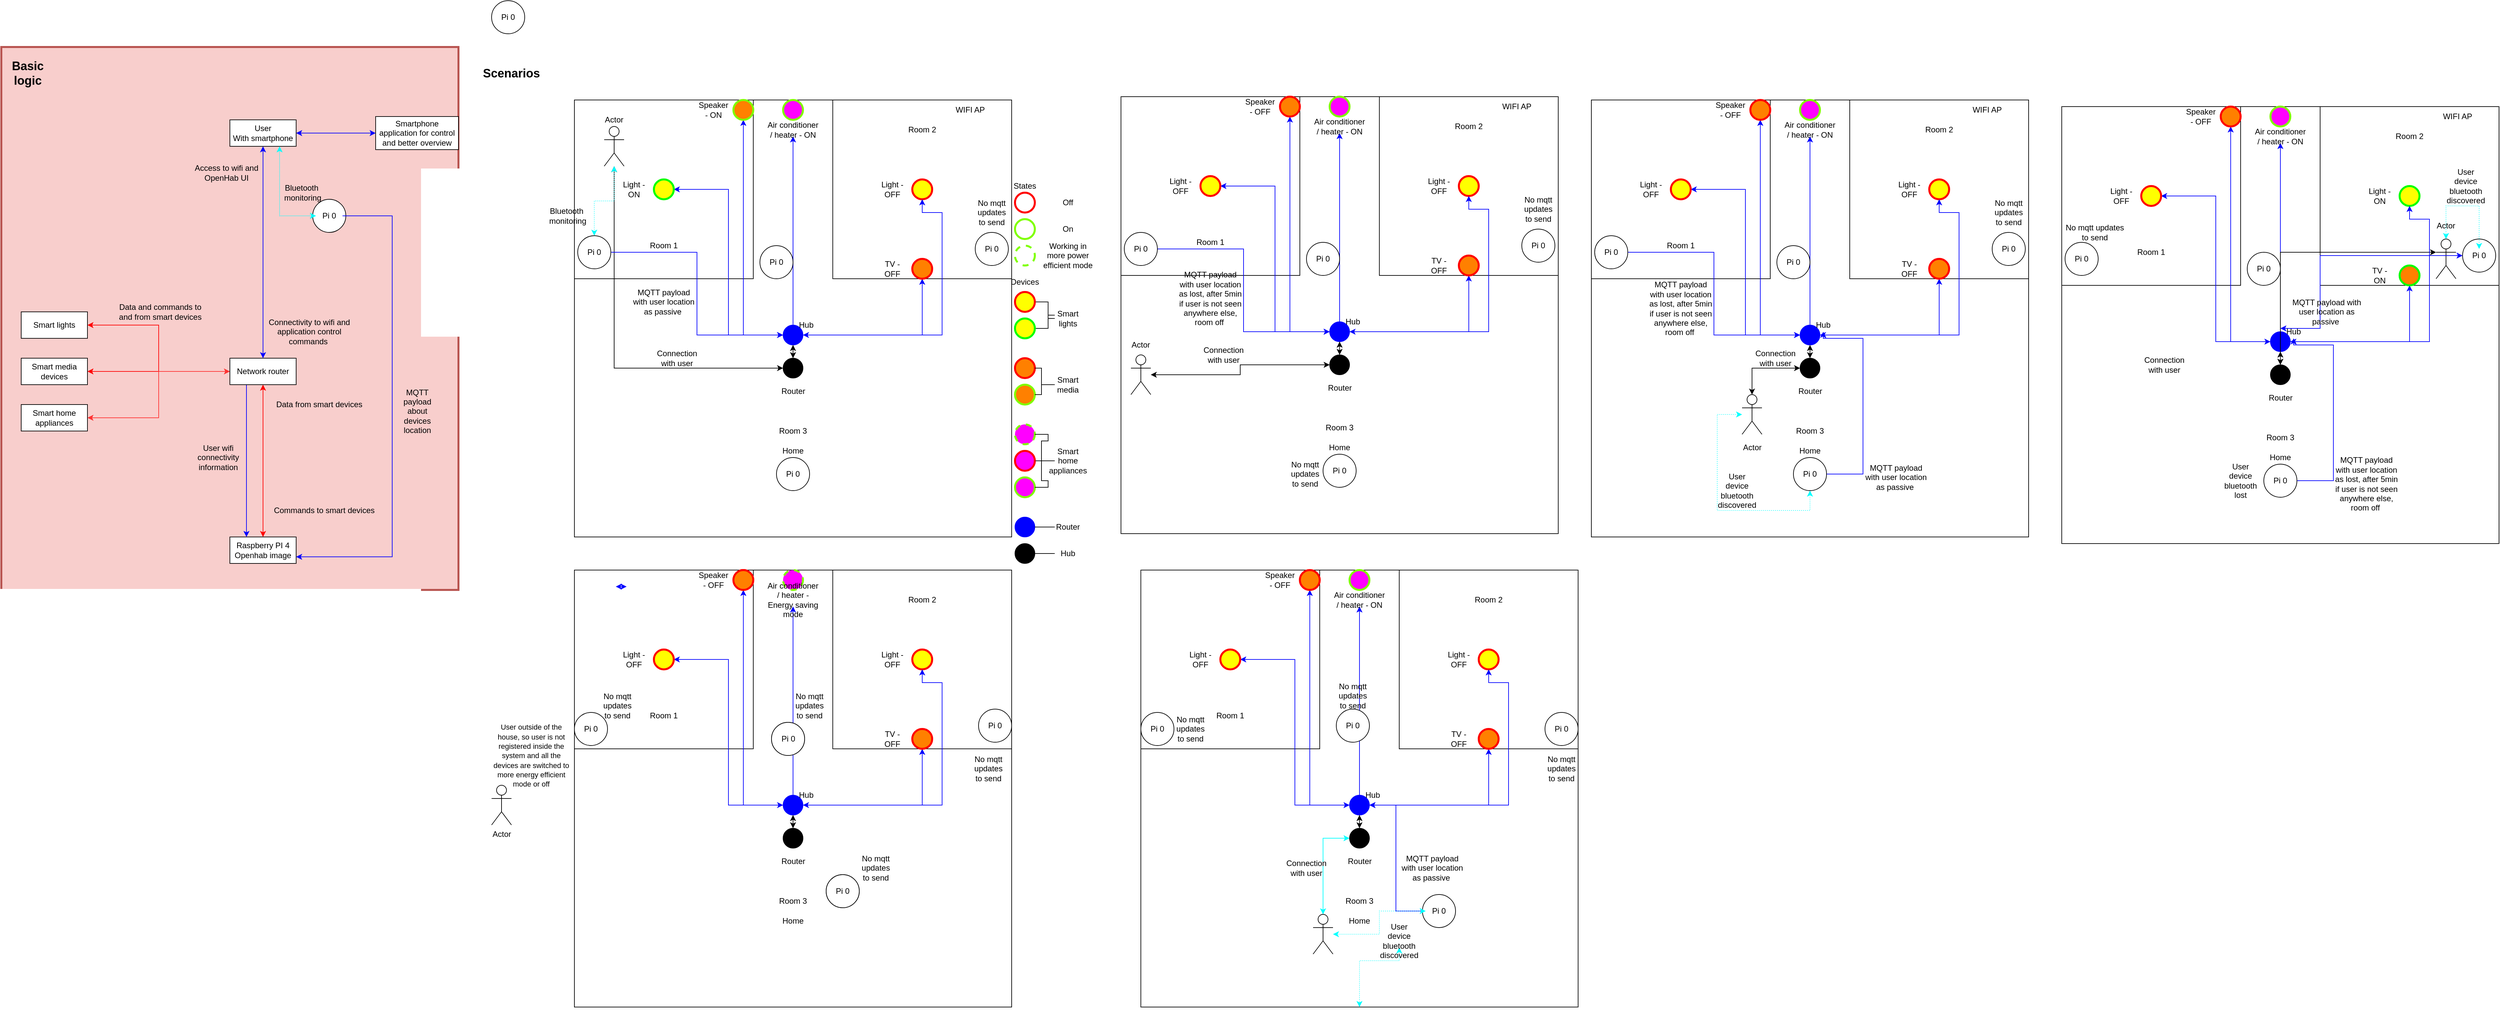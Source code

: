 <mxfile version="13.9.9" type="device"><diagram id="R2lEEEUBdFMjLlhIrx00" name="Page-1"><mxGraphModel dx="1422" dy="1922" grid="1" gridSize="10" guides="1" tooltips="1" connect="1" arrows="1" fold="1" page="1" pageScale="1" pageWidth="850" pageHeight="1100" math="0" shadow="0" extFonts="Permanent Marker^https://fonts.googleapis.com/css?family=Permanent+Marker"><root><mxCell id="0"/><mxCell id="1" parent="0"/><mxCell id="jyVE1UawY_h1VwcGE6OV-107" value="" style="rounded=0;whiteSpace=wrap;html=1;strokeColor=#b85450;strokeWidth=3;fillColor=#f8cecc;" parent="1" vertex="1"><mxGeometry x="30" y="-70" width="690" height="820" as="geometry"/></mxCell><mxCell id="H3JKsud2aQRYQZgdBOVq-11" style="edgeStyle=orthogonalEdgeStyle;rounded=0;orthogonalLoop=1;jettySize=auto;html=1;entryX=0.5;entryY=1;entryDx=0;entryDy=0;startArrow=classic;startFill=1;strokeColor=#FF0000;" parent="1" source="H3JKsud2aQRYQZgdBOVq-1" target="H3JKsud2aQRYQZgdBOVq-2" edge="1"><mxGeometry relative="1" as="geometry"/></mxCell><mxCell id="H3JKsud2aQRYQZgdBOVq-1" value="Raspberry PI 4&lt;br&gt;Openhab image" style="whiteSpace=wrap;html=1;align=center;" parent="1" vertex="1"><mxGeometry x="375" y="670" width="100" height="40" as="geometry"/></mxCell><mxCell id="H3JKsud2aQRYQZgdBOVq-6" style="edgeStyle=orthogonalEdgeStyle;rounded=0;orthogonalLoop=1;jettySize=auto;html=1;entryX=1;entryY=0.5;entryDx=0;entryDy=0;strokeColor=#FF0000;" parent="1" source="H3JKsud2aQRYQZgdBOVq-2" target="H3JKsud2aQRYQZgdBOVq-3" edge="1"><mxGeometry relative="1" as="geometry"/></mxCell><mxCell id="H3JKsud2aQRYQZgdBOVq-7" style="edgeStyle=orthogonalEdgeStyle;rounded=0;orthogonalLoop=1;jettySize=auto;html=1;entryX=1;entryY=0.5;entryDx=0;entryDy=0;strokeColor=#FF0000;" parent="1" source="H3JKsud2aQRYQZgdBOVq-2" target="H3JKsud2aQRYQZgdBOVq-4" edge="1"><mxGeometry relative="1" as="geometry"/></mxCell><mxCell id="H3JKsud2aQRYQZgdBOVq-8" style="rounded=0;orthogonalLoop=1;jettySize=auto;html=1;entryX=1;entryY=0.5;entryDx=0;entryDy=0;edgeStyle=orthogonalEdgeStyle;startArrow=classic;startFill=1;strokeColor=#FF3333;" parent="1" source="H3JKsud2aQRYQZgdBOVq-2" target="H3JKsud2aQRYQZgdBOVq-5" edge="1"><mxGeometry relative="1" as="geometry"/></mxCell><mxCell id="H3JKsud2aQRYQZgdBOVq-14" style="edgeStyle=orthogonalEdgeStyle;rounded=0;orthogonalLoop=1;jettySize=auto;html=1;exitX=0.25;exitY=1;exitDx=0;exitDy=0;entryX=0.25;entryY=0;entryDx=0;entryDy=0;startArrow=none;startFill=0;strokeColor=#0000FF;" parent="1" source="H3JKsud2aQRYQZgdBOVq-2" target="H3JKsud2aQRYQZgdBOVq-1" edge="1"><mxGeometry relative="1" as="geometry"/></mxCell><mxCell id="H3JKsud2aQRYQZgdBOVq-2" value="Network router" style="whiteSpace=wrap;html=1;align=center;" parent="1" vertex="1"><mxGeometry x="375" y="400" width="100" height="40" as="geometry"/></mxCell><mxCell id="H3JKsud2aQRYQZgdBOVq-3" value="Smart lights" style="whiteSpace=wrap;html=1;align=center;" parent="1" vertex="1"><mxGeometry x="60" y="330" width="100" height="40" as="geometry"/></mxCell><mxCell id="H3JKsud2aQRYQZgdBOVq-4" value="Smart media devices" style="whiteSpace=wrap;html=1;align=center;" parent="1" vertex="1"><mxGeometry x="60" y="400" width="100" height="40" as="geometry"/></mxCell><mxCell id="H3JKsud2aQRYQZgdBOVq-5" value="Smart home appliances" style="whiteSpace=wrap;html=1;align=center;" parent="1" vertex="1"><mxGeometry x="60" y="470" width="100" height="40" as="geometry"/></mxCell><mxCell id="H3JKsud2aQRYQZgdBOVq-9" value="Data and commands to and from smart devices" style="text;html=1;strokeColor=none;fillColor=none;align=center;verticalAlign=middle;whiteSpace=wrap;rounded=0;" parent="1" vertex="1"><mxGeometry x="200" y="320" width="140" height="20" as="geometry"/></mxCell><mxCell id="H3JKsud2aQRYQZgdBOVq-12" value="Data from smart devices" style="text;html=1;strokeColor=none;fillColor=none;align=center;verticalAlign=middle;whiteSpace=wrap;rounded=0;" parent="1" vertex="1"><mxGeometry x="440" y="460" width="140" height="20" as="geometry"/></mxCell><mxCell id="H3JKsud2aQRYQZgdBOVq-13" value="Commands to smart devices" style="text;html=1;strokeColor=none;fillColor=none;align=center;verticalAlign=middle;whiteSpace=wrap;rounded=0;" parent="1" vertex="1"><mxGeometry x="440" y="620" width="155" height="20" as="geometry"/></mxCell><mxCell id="H3JKsud2aQRYQZgdBOVq-15" value="User wifi connectivity information" style="text;html=1;strokeColor=none;fillColor=none;align=center;verticalAlign=middle;whiteSpace=wrap;rounded=0;" parent="1" vertex="1"><mxGeometry x="310" y="540" width="95" height="20" as="geometry"/></mxCell><mxCell id="H3JKsud2aQRYQZgdBOVq-17" style="edgeStyle=orthogonalEdgeStyle;rounded=0;orthogonalLoop=1;jettySize=auto;html=1;entryX=0.5;entryY=0;entryDx=0;entryDy=0;startArrow=classic;startFill=1;strokeColor=#0000FF;" parent="1" source="H3JKsud2aQRYQZgdBOVq-16" target="H3JKsud2aQRYQZgdBOVq-2" edge="1"><mxGeometry relative="1" as="geometry"/></mxCell><mxCell id="jyVE1UawY_h1VwcGE6OV-2" style="edgeStyle=orthogonalEdgeStyle;rounded=0;orthogonalLoop=1;jettySize=auto;html=1;exitX=1;exitY=0.5;exitDx=0;exitDy=0;startArrow=classic;startFill=1;fillColor=#dae8fc;strokeColor=#0000FF;" parent="1" source="H3JKsud2aQRYQZgdBOVq-16" target="jyVE1UawY_h1VwcGE6OV-1" edge="1"><mxGeometry relative="1" as="geometry"/></mxCell><mxCell id="H3JKsud2aQRYQZgdBOVq-16" value="User&lt;br&gt;With smartphone" style="whiteSpace=wrap;html=1;align=center;" parent="1" vertex="1"><mxGeometry x="375" y="40" width="100" height="40" as="geometry"/></mxCell><mxCell id="H3JKsud2aQRYQZgdBOVq-18" value="Connectivity to wifi and&lt;br&gt;application control commands&amp;nbsp;" style="text;html=1;strokeColor=none;fillColor=none;align=center;verticalAlign=middle;whiteSpace=wrap;rounded=0;" parent="1" vertex="1"><mxGeometry x="430" y="340" width="130" height="40" as="geometry"/></mxCell><mxCell id="H3JKsud2aQRYQZgdBOVq-19" value="Access to wifi and OpenHab UI" style="text;html=1;strokeColor=none;fillColor=none;align=center;verticalAlign=middle;whiteSpace=wrap;rounded=0;" parent="1" vertex="1"><mxGeometry x="320" y="110" width="100" height="20" as="geometry"/></mxCell><mxCell id="jyVE1UawY_h1VwcGE6OV-1" value="Smartphone application for control and better overview" style="whiteSpace=wrap;html=1;align=center;" parent="1" vertex="1"><mxGeometry x="595" y="35" width="125" height="50" as="geometry"/></mxCell><mxCell id="jyVE1UawY_h1VwcGE6OV-30" style="edgeStyle=orthogonalEdgeStyle;rounded=0;orthogonalLoop=1;jettySize=auto;html=1;startArrow=none;startFill=0;endArrow=none;endFill=0;" parent="1" source="jyVE1UawY_h1VwcGE6OV-18" target="jyVE1UawY_h1VwcGE6OV-28" edge="1"><mxGeometry relative="1" as="geometry"/></mxCell><mxCell id="jyVE1UawY_h1VwcGE6OV-18" value="" style="ellipse;whiteSpace=wrap;html=1;aspect=fixed;strokeColor=#FF0000;fillColor=#FFFF00;strokeWidth=3;" parent="1" vertex="1"><mxGeometry x="1560" y="300" width="30" height="30" as="geometry"/></mxCell><mxCell id="jyVE1UawY_h1VwcGE6OV-31" style="edgeStyle=orthogonalEdgeStyle;rounded=0;orthogonalLoop=1;jettySize=auto;html=1;entryX=0;entryY=0.25;entryDx=0;entryDy=0;startArrow=none;startFill=0;endArrow=none;endFill=0;strokeColor=#000000;" parent="1" source="jyVE1UawY_h1VwcGE6OV-20" target="jyVE1UawY_h1VwcGE6OV-28" edge="1"><mxGeometry relative="1" as="geometry"/></mxCell><mxCell id="jyVE1UawY_h1VwcGE6OV-20" value="" style="ellipse;whiteSpace=wrap;html=1;aspect=fixed;fillColor=#FFFF00;strokeColor=#00FF00;strokeWidth=3;" parent="1" vertex="1"><mxGeometry x="1560" y="340" width="30" height="30" as="geometry"/></mxCell><mxCell id="jyVE1UawY_h1VwcGE6OV-21" value="" style="ellipse;whiteSpace=wrap;html=1;aspect=fixed;fillColor=#FF8000;strokeColor=#FF0000;strokeWidth=3;" parent="1" vertex="1"><mxGeometry x="1560" y="400" width="30" height="30" as="geometry"/></mxCell><mxCell id="jyVE1UawY_h1VwcGE6OV-22" value="" style="ellipse;whiteSpace=wrap;html=1;aspect=fixed;fillColor=#FF8000;strokeColor=#80FF00;strokeWidth=3;" parent="1" vertex="1"><mxGeometry x="1560" y="440" width="30" height="30" as="geometry"/></mxCell><mxCell id="jyVE1UawY_h1VwcGE6OV-23" value="" style="ellipse;whiteSpace=wrap;html=1;aspect=fixed;strokeWidth=3;strokeColor=#80FF00;dashed=1;fillColor=#FF00FF;" parent="1" vertex="1"><mxGeometry x="1560" y="500" width="30" height="30" as="geometry"/></mxCell><mxCell id="jyVE1UawY_h1VwcGE6OV-24" value="" style="ellipse;whiteSpace=wrap;html=1;aspect=fixed;strokeWidth=3;strokeColor=#FF0000;perimeterSpacing=1;fillColor=#FF00FF;" parent="1" vertex="1"><mxGeometry x="1560" y="540" width="30" height="30" as="geometry"/></mxCell><mxCell id="jyVE1UawY_h1VwcGE6OV-25" value="" style="ellipse;whiteSpace=wrap;html=1;aspect=fixed;strokeWidth=3;fillColor=#FF00FF;strokeColor=#80FF00;" parent="1" vertex="1"><mxGeometry x="1560" y="580" width="30" height="30" as="geometry"/></mxCell><mxCell id="jyVE1UawY_h1VwcGE6OV-26" value="" style="ellipse;whiteSpace=wrap;html=1;aspect=fixed;strokeColor=#0000FF;fillColor=#0000FF;" parent="1" vertex="1"><mxGeometry x="1560" y="640" width="30" height="30" as="geometry"/></mxCell><mxCell id="jyVE1UawY_h1VwcGE6OV-27" value="" style="ellipse;whiteSpace=wrap;html=1;aspect=fixed;fillColor=#000000;" parent="1" vertex="1"><mxGeometry x="1560" y="680" width="30" height="30" as="geometry"/></mxCell><mxCell id="jyVE1UawY_h1VwcGE6OV-28" value="Smart lights" style="text;html=1;strokeColor=none;fillColor=none;align=center;verticalAlign=middle;whiteSpace=wrap;rounded=0;" parent="1" vertex="1"><mxGeometry x="1620" y="330" width="40" height="20" as="geometry"/></mxCell><mxCell id="jyVE1UawY_h1VwcGE6OV-41" style="edgeStyle=orthogonalEdgeStyle;rounded=0;orthogonalLoop=1;jettySize=auto;html=1;entryX=1;entryY=0.5;entryDx=0;entryDy=0;startArrow=none;startFill=0;endArrow=none;endFill=0;strokeColor=#000000;" parent="1" source="jyVE1UawY_h1VwcGE6OV-32" target="jyVE1UawY_h1VwcGE6OV-22" edge="1"><mxGeometry relative="1" as="geometry"/></mxCell><mxCell id="jyVE1UawY_h1VwcGE6OV-42" style="edgeStyle=orthogonalEdgeStyle;rounded=0;orthogonalLoop=1;jettySize=auto;html=1;entryX=1;entryY=0.5;entryDx=0;entryDy=0;startArrow=none;startFill=0;endArrow=none;endFill=0;strokeColor=#000000;" parent="1" source="jyVE1UawY_h1VwcGE6OV-32" target="jyVE1UawY_h1VwcGE6OV-21" edge="1"><mxGeometry relative="1" as="geometry"/></mxCell><mxCell id="jyVE1UawY_h1VwcGE6OV-32" value="Smart media" style="text;html=1;strokeColor=none;fillColor=none;align=center;verticalAlign=middle;whiteSpace=wrap;rounded=0;" parent="1" vertex="1"><mxGeometry x="1620" y="430" width="40" height="20" as="geometry"/></mxCell><mxCell id="jyVE1UawY_h1VwcGE6OV-38" style="edgeStyle=orthogonalEdgeStyle;rounded=0;orthogonalLoop=1;jettySize=auto;html=1;entryX=1;entryY=0.5;entryDx=0;entryDy=0;startArrow=none;startFill=0;endArrow=none;endFill=0;strokeColor=#000000;" parent="1" source="jyVE1UawY_h1VwcGE6OV-33" target="jyVE1UawY_h1VwcGE6OV-24" edge="1"><mxGeometry relative="1" as="geometry"/></mxCell><mxCell id="jyVE1UawY_h1VwcGE6OV-39" style="edgeStyle=orthogonalEdgeStyle;rounded=0;orthogonalLoop=1;jettySize=auto;html=1;entryX=1;entryY=0.5;entryDx=0;entryDy=0;startArrow=none;startFill=0;endArrow=none;endFill=0;strokeColor=#000000;" parent="1" source="jyVE1UawY_h1VwcGE6OV-33" target="jyVE1UawY_h1VwcGE6OV-23" edge="1"><mxGeometry relative="1" as="geometry"/></mxCell><mxCell id="jyVE1UawY_h1VwcGE6OV-40" style="edgeStyle=orthogonalEdgeStyle;rounded=0;orthogonalLoop=1;jettySize=auto;html=1;entryX=1;entryY=0.5;entryDx=0;entryDy=0;startArrow=none;startFill=0;endArrow=none;endFill=0;strokeColor=#000000;" parent="1" source="jyVE1UawY_h1VwcGE6OV-33" target="jyVE1UawY_h1VwcGE6OV-25" edge="1"><mxGeometry relative="1" as="geometry"/></mxCell><mxCell id="jyVE1UawY_h1VwcGE6OV-33" value="Smart home appliances" style="text;html=1;strokeColor=none;fillColor=none;align=center;verticalAlign=middle;whiteSpace=wrap;rounded=0;" parent="1" vertex="1"><mxGeometry x="1620" y="545" width="40" height="20" as="geometry"/></mxCell><mxCell id="jyVE1UawY_h1VwcGE6OV-37" style="edgeStyle=orthogonalEdgeStyle;rounded=0;orthogonalLoop=1;jettySize=auto;html=1;entryX=1;entryY=0.5;entryDx=0;entryDy=0;startArrow=none;startFill=0;endArrow=none;endFill=0;strokeColor=#000000;" parent="1" source="jyVE1UawY_h1VwcGE6OV-34" target="jyVE1UawY_h1VwcGE6OV-26" edge="1"><mxGeometry relative="1" as="geometry"/></mxCell><mxCell id="jyVE1UawY_h1VwcGE6OV-34" value="Router" style="text;html=1;strokeColor=none;fillColor=none;align=center;verticalAlign=middle;whiteSpace=wrap;rounded=0;" parent="1" vertex="1"><mxGeometry x="1620" y="645" width="40" height="20" as="geometry"/></mxCell><mxCell id="jyVE1UawY_h1VwcGE6OV-36" style="edgeStyle=orthogonalEdgeStyle;rounded=0;orthogonalLoop=1;jettySize=auto;html=1;entryX=1;entryY=0.5;entryDx=0;entryDy=0;startArrow=none;startFill=0;endArrow=none;endFill=0;strokeColor=#000000;" parent="1" source="jyVE1UawY_h1VwcGE6OV-35" target="jyVE1UawY_h1VwcGE6OV-27" edge="1"><mxGeometry relative="1" as="geometry"/></mxCell><mxCell id="jyVE1UawY_h1VwcGE6OV-35" value="Hub" style="text;html=1;strokeColor=none;fillColor=none;align=center;verticalAlign=middle;whiteSpace=wrap;rounded=0;" parent="1" vertex="1"><mxGeometry x="1620" y="685" width="40" height="20" as="geometry"/></mxCell><mxCell id="jyVE1UawY_h1VwcGE6OV-43" value="" style="ellipse;whiteSpace=wrap;html=1;aspect=fixed;strokeWidth=3;strokeColor=#80FF00;dashed=1;fillColor=#FFFFFF;" parent="1" vertex="1"><mxGeometry x="1560" y="230" width="30" height="30" as="geometry"/></mxCell><mxCell id="jyVE1UawY_h1VwcGE6OV-44" value="" style="ellipse;whiteSpace=wrap;html=1;aspect=fixed;strokeWidth=3;strokeColor=#FF0000;perimeterSpacing=1;fillColor=#FFFFFF;" parent="1" vertex="1"><mxGeometry x="1560" y="150" width="30" height="30" as="geometry"/></mxCell><mxCell id="jyVE1UawY_h1VwcGE6OV-45" value="" style="ellipse;whiteSpace=wrap;html=1;aspect=fixed;strokeWidth=3;strokeColor=#80FF00;fillColor=#FFFFFF;" parent="1" vertex="1"><mxGeometry x="1560" y="190" width="30" height="30" as="geometry"/></mxCell><mxCell id="jyVE1UawY_h1VwcGE6OV-46" value="Devices" style="text;html=1;strokeColor=none;fillColor=none;align=center;verticalAlign=middle;whiteSpace=wrap;rounded=0;" parent="1" vertex="1"><mxGeometry x="1555" y="275" width="40" height="20" as="geometry"/></mxCell><mxCell id="jyVE1UawY_h1VwcGE6OV-47" value="States" style="text;html=1;strokeColor=none;fillColor=none;align=center;verticalAlign=middle;whiteSpace=wrap;rounded=0;" parent="1" vertex="1"><mxGeometry x="1555" y="130" width="40" height="20" as="geometry"/></mxCell><mxCell id="jyVE1UawY_h1VwcGE6OV-49" value="Off" style="text;html=1;strokeColor=none;fillColor=none;align=center;verticalAlign=middle;whiteSpace=wrap;rounded=0;" parent="1" vertex="1"><mxGeometry x="1620" y="155" width="40" height="20" as="geometry"/></mxCell><mxCell id="jyVE1UawY_h1VwcGE6OV-50" value="On" style="text;html=1;strokeColor=none;fillColor=none;align=center;verticalAlign=middle;whiteSpace=wrap;rounded=0;" parent="1" vertex="1"><mxGeometry x="1620" y="195" width="40" height="20" as="geometry"/></mxCell><mxCell id="jyVE1UawY_h1VwcGE6OV-51" value="Working in more power efficient mode" style="text;html=1;strokeColor=none;fillColor=none;align=center;verticalAlign=middle;whiteSpace=wrap;rounded=0;" parent="1" vertex="1"><mxGeometry x="1600" y="235" width="80" height="20" as="geometry"/></mxCell><mxCell id="jyVE1UawY_h1VwcGE6OV-61" value="" style="whiteSpace=wrap;html=1;aspect=fixed;" parent="1" vertex="1"><mxGeometry x="895" y="720" width="660" height="660" as="geometry"/></mxCell><mxCell id="jyVE1UawY_h1VwcGE6OV-62" value="" style="whiteSpace=wrap;html=1;aspect=fixed;" parent="1" vertex="1"><mxGeometry x="895" y="720" width="270" height="270" as="geometry"/></mxCell><mxCell id="jyVE1UawY_h1VwcGE6OV-63" value="Actor" style="shape=umlActor;verticalLabelPosition=bottom;verticalAlign=top;html=1;outlineConnect=0;" parent="1" vertex="1"><mxGeometry x="770" y="1045" width="30" height="60" as="geometry"/></mxCell><mxCell id="jyVE1UawY_h1VwcGE6OV-64" value="" style="ellipse;whiteSpace=wrap;html=1;aspect=fixed;strokeColor=#0000FF;fillColor=#0000FF;" parent="1" vertex="1"><mxGeometry x="1210" y="1060" width="30" height="30" as="geometry"/></mxCell><mxCell id="jyVE1UawY_h1VwcGE6OV-65" value="" style="ellipse;whiteSpace=wrap;html=1;aspect=fixed;fillColor=#FF8000;strokeWidth=3;strokeColor=#FF0000;" parent="1" vertex="1"><mxGeometry x="1135" y="720" width="30" height="30" as="geometry"/></mxCell><mxCell id="jyVE1UawY_h1VwcGE6OV-66" value="" style="ellipse;whiteSpace=wrap;html=1;aspect=fixed;strokeWidth=3;fillColor=#FFFF00;strokeColor=#FF0000;" parent="1" vertex="1"><mxGeometry x="1015" y="840" width="30" height="30" as="geometry"/></mxCell><mxCell id="jyVE1UawY_h1VwcGE6OV-67" value="" style="whiteSpace=wrap;html=1;aspect=fixed;" parent="1" vertex="1"><mxGeometry x="1285" y="720" width="270" height="270" as="geometry"/></mxCell><mxCell id="jyVE1UawY_h1VwcGE6OV-68" value="" style="ellipse;whiteSpace=wrap;html=1;aspect=fixed;fillColor=#FF8000;strokeColor=#FF0000;strokeWidth=3;" parent="1" vertex="1"><mxGeometry x="1405" y="960" width="30" height="30" as="geometry"/></mxCell><mxCell id="jyVE1UawY_h1VwcGE6OV-69" value="" style="ellipse;whiteSpace=wrap;html=1;aspect=fixed;strokeColor=#FF0000;fillColor=#FFFF00;strokeWidth=3;" parent="1" vertex="1"><mxGeometry x="1405" y="840" width="30" height="30" as="geometry"/></mxCell><mxCell id="jyVE1UawY_h1VwcGE6OV-70" value="" style="ellipse;whiteSpace=wrap;html=1;aspect=fixed;strokeWidth=3;strokeColor=#80FF00;dashed=1;fillColor=#FF00FF;" parent="1" vertex="1"><mxGeometry x="1210" y="720" width="30" height="30" as="geometry"/></mxCell><mxCell id="jyVE1UawY_h1VwcGE6OV-71" value="" style="ellipse;whiteSpace=wrap;html=1;aspect=fixed;fillColor=#000000;" parent="1" vertex="1"><mxGeometry x="1210" y="1090" width="30" height="30" as="geometry"/></mxCell><mxCell id="jyVE1UawY_h1VwcGE6OV-72" value="Light" style="text;html=1;strokeColor=none;fillColor=none;align=center;verticalAlign=middle;whiteSpace=wrap;rounded=0;" parent="1" vertex="1"><mxGeometry x="965" y="845" width="40" height="20" as="geometry"/></mxCell><mxCell id="jyVE1UawY_h1VwcGE6OV-73" value="Speaker" style="text;html=1;strokeColor=none;fillColor=none;align=center;verticalAlign=middle;whiteSpace=wrap;rounded=0;" parent="1" vertex="1"><mxGeometry x="1085" y="725" width="40" height="20" as="geometry"/></mxCell><mxCell id="jyVE1UawY_h1VwcGE6OV-74" value="Air conditioner / heater" style="text;html=1;strokeColor=none;fillColor=none;align=center;verticalAlign=middle;whiteSpace=wrap;rounded=0;" parent="1" vertex="1"><mxGeometry x="1185" y="755" width="80" height="20" as="geometry"/></mxCell><mxCell id="jyVE1UawY_h1VwcGE6OV-75" value="Light" style="text;html=1;strokeColor=none;fillColor=none;align=center;verticalAlign=middle;whiteSpace=wrap;rounded=0;" parent="1" vertex="1"><mxGeometry x="1355" y="845" width="40" height="20" as="geometry"/></mxCell><mxCell id="jyVE1UawY_h1VwcGE6OV-76" value="TV" style="text;html=1;strokeColor=none;fillColor=none;align=center;verticalAlign=middle;whiteSpace=wrap;rounded=0;" parent="1" vertex="1"><mxGeometry x="1355" y="965" width="40" height="20" as="geometry"/></mxCell><mxCell id="jyVE1UawY_h1VwcGE6OV-77" value="Room 1" style="text;html=1;strokeColor=none;fillColor=none;align=center;verticalAlign=middle;whiteSpace=wrap;rounded=0;" parent="1" vertex="1"><mxGeometry x="990" y="930" width="80" height="20" as="geometry"/></mxCell><mxCell id="jyVE1UawY_h1VwcGE6OV-78" value="Room 2" style="text;html=1;strokeColor=none;fillColor=none;align=center;verticalAlign=middle;whiteSpace=wrap;rounded=0;" parent="1" vertex="1"><mxGeometry x="1380" y="755" width="80" height="20" as="geometry"/></mxCell><mxCell id="jyVE1UawY_h1VwcGE6OV-79" value="Room 3" style="text;html=1;strokeColor=none;fillColor=none;align=center;verticalAlign=middle;whiteSpace=wrap;rounded=0;" parent="1" vertex="1"><mxGeometry x="1185" y="1210" width="80" height="20" as="geometry"/></mxCell><mxCell id="jyVE1UawY_h1VwcGE6OV-80" value="Home" style="text;html=1;strokeColor=none;fillColor=none;align=center;verticalAlign=middle;whiteSpace=wrap;rounded=0;" parent="1" vertex="1"><mxGeometry x="1185" y="1240" width="80" height="20" as="geometry"/></mxCell><mxCell id="jyVE1UawY_h1VwcGE6OV-81" value="" style="whiteSpace=wrap;html=1;aspect=fixed;" parent="1" vertex="1"><mxGeometry x="895" y="10" width="660" height="660" as="geometry"/></mxCell><mxCell id="jyVE1UawY_h1VwcGE6OV-82" value="" style="whiteSpace=wrap;html=1;aspect=fixed;" parent="1" vertex="1"><mxGeometry x="895" y="10" width="270" height="270" as="geometry"/></mxCell><mxCell id="BNXxpQTF-F8GRZgYPmsB-4" style="edgeStyle=orthogonalEdgeStyle;rounded=0;orthogonalLoop=1;jettySize=auto;html=1;entryX=0.5;entryY=1;entryDx=0;entryDy=0;startArrow=none;startFill=0;strokeColor=#0000FF;" parent="1" source="jyVE1UawY_h1VwcGE6OV-83" target="jyVE1UawY_h1VwcGE6OV-93" edge="1"><mxGeometry relative="1" as="geometry"/></mxCell><mxCell id="BNXxpQTF-F8GRZgYPmsB-5" style="edgeStyle=orthogonalEdgeStyle;rounded=0;orthogonalLoop=1;jettySize=auto;html=1;startArrow=none;startFill=0;strokeColor=#0000FF;" parent="1" source="jyVE1UawY_h1VwcGE6OV-83" target="jyVE1UawY_h1VwcGE6OV-87" edge="1"><mxGeometry relative="1" as="geometry"/></mxCell><mxCell id="BNXxpQTF-F8GRZgYPmsB-7" style="edgeStyle=orthogonalEdgeStyle;rounded=0;orthogonalLoop=1;jettySize=auto;html=1;entryX=1;entryY=0.5;entryDx=0;entryDy=0;startArrow=none;startFill=0;strokeColor=#0000FF;" parent="1" source="jyVE1UawY_h1VwcGE6OV-83" target="jyVE1UawY_h1VwcGE6OV-85" edge="1"><mxGeometry relative="1" as="geometry"/></mxCell><mxCell id="BNXxpQTF-F8GRZgYPmsB-8" style="edgeStyle=orthogonalEdgeStyle;rounded=0;orthogonalLoop=1;jettySize=auto;html=1;entryX=0.5;entryY=1;entryDx=0;entryDy=0;startArrow=classic;startFill=1;strokeColor=#0000FF;" parent="1" source="jyVE1UawY_h1VwcGE6OV-83" target="jyVE1UawY_h1VwcGE6OV-84" edge="1"><mxGeometry relative="1" as="geometry"/></mxCell><mxCell id="jyVE1UawY_h1VwcGE6OV-83" value="" style="ellipse;whiteSpace=wrap;html=1;aspect=fixed;strokeColor=#0000FF;fillColor=#0000FF;" parent="1" vertex="1"><mxGeometry x="1210" y="350" width="30" height="30" as="geometry"/></mxCell><mxCell id="jyVE1UawY_h1VwcGE6OV-84" value="" style="ellipse;whiteSpace=wrap;html=1;aspect=fixed;fillColor=#FF8000;strokeColor=#80FF00;strokeWidth=3;" parent="1" vertex="1"><mxGeometry x="1135" y="10" width="30" height="30" as="geometry"/></mxCell><mxCell id="jyVE1UawY_h1VwcGE6OV-85" value="" style="ellipse;whiteSpace=wrap;html=1;aspect=fixed;fillColor=#FFFF00;strokeColor=#00FF00;strokeWidth=3;" parent="1" vertex="1"><mxGeometry x="1015" y="130" width="30" height="30" as="geometry"/></mxCell><mxCell id="jyVE1UawY_h1VwcGE6OV-86" value="" style="whiteSpace=wrap;html=1;aspect=fixed;" parent="1" vertex="1"><mxGeometry x="1285" y="10" width="270" height="270" as="geometry"/></mxCell><mxCell id="jyVE1UawY_h1VwcGE6OV-87" value="" style="ellipse;whiteSpace=wrap;html=1;aspect=fixed;fillColor=#FF8000;strokeColor=#FF0000;strokeWidth=3;" parent="1" vertex="1"><mxGeometry x="1405" y="250" width="30" height="30" as="geometry"/></mxCell><mxCell id="jyVE1UawY_h1VwcGE6OV-88" value="" style="ellipse;whiteSpace=wrap;html=1;aspect=fixed;strokeColor=#FF0000;fillColor=#FFFF00;strokeWidth=3;" parent="1" vertex="1"><mxGeometry x="1405" y="130" width="30" height="30" as="geometry"/></mxCell><mxCell id="jyVE1UawY_h1VwcGE6OV-89" value="" style="ellipse;whiteSpace=wrap;html=1;aspect=fixed;strokeWidth=3;strokeColor=#80FF00;fillColor=#FF00FF;" parent="1" vertex="1"><mxGeometry x="1210" y="10" width="30" height="30" as="geometry"/></mxCell><mxCell id="BNXxpQTF-F8GRZgYPmsB-3" style="edgeStyle=orthogonalEdgeStyle;rounded=0;orthogonalLoop=1;jettySize=auto;html=1;entryX=0.5;entryY=1;entryDx=0;entryDy=0;startArrow=classic;startFill=1;" parent="1" source="jyVE1UawY_h1VwcGE6OV-90" target="jyVE1UawY_h1VwcGE6OV-83" edge="1"><mxGeometry relative="1" as="geometry"/></mxCell><mxCell id="L0Tgagxi0zNN2oXx7TIb-1" style="edgeStyle=orthogonalEdgeStyle;rounded=0;orthogonalLoop=1;jettySize=auto;html=1;startArrow=classic;startFill=1;" edge="1" parent="1" source="jyVE1UawY_h1VwcGE6OV-90" target="jyVE1UawY_h1VwcGE6OV-100"><mxGeometry relative="1" as="geometry"/></mxCell><mxCell id="jyVE1UawY_h1VwcGE6OV-90" value="" style="ellipse;whiteSpace=wrap;html=1;aspect=fixed;fillColor=#000000;" parent="1" vertex="1"><mxGeometry x="1210" y="400" width="30" height="30" as="geometry"/></mxCell><mxCell id="jyVE1UawY_h1VwcGE6OV-91" value="Light - ON" style="text;html=1;strokeColor=none;fillColor=none;align=center;verticalAlign=middle;whiteSpace=wrap;rounded=0;" parent="1" vertex="1"><mxGeometry x="965" y="135" width="40" height="20" as="geometry"/></mxCell><mxCell id="jyVE1UawY_h1VwcGE6OV-92" value="Speaker - ON" style="text;html=1;strokeColor=none;fillColor=none;align=center;verticalAlign=middle;whiteSpace=wrap;rounded=0;" parent="1" vertex="1"><mxGeometry x="1085" y="15" width="40" height="20" as="geometry"/></mxCell><mxCell id="jyVE1UawY_h1VwcGE6OV-93" value="Air conditioner / heater - ON" style="text;html=1;strokeColor=none;fillColor=none;align=center;verticalAlign=middle;whiteSpace=wrap;rounded=0;" parent="1" vertex="1"><mxGeometry x="1185" y="45" width="80" height="20" as="geometry"/></mxCell><mxCell id="jyVE1UawY_h1VwcGE6OV-94" value="Light - OFF" style="text;html=1;strokeColor=none;fillColor=none;align=center;verticalAlign=middle;whiteSpace=wrap;rounded=0;" parent="1" vertex="1"><mxGeometry x="1355" y="135" width="40" height="20" as="geometry"/></mxCell><mxCell id="jyVE1UawY_h1VwcGE6OV-95" value="TV -OFF" style="text;html=1;strokeColor=none;fillColor=none;align=center;verticalAlign=middle;whiteSpace=wrap;rounded=0;" parent="1" vertex="1"><mxGeometry x="1355" y="255" width="40" height="20" as="geometry"/></mxCell><mxCell id="jyVE1UawY_h1VwcGE6OV-96" value="Room 1" style="text;html=1;strokeColor=none;fillColor=none;align=center;verticalAlign=middle;whiteSpace=wrap;rounded=0;" parent="1" vertex="1"><mxGeometry x="990" y="220" width="80" height="20" as="geometry"/></mxCell><mxCell id="jyVE1UawY_h1VwcGE6OV-97" value="Room 2" style="text;html=1;strokeColor=none;fillColor=none;align=center;verticalAlign=middle;whiteSpace=wrap;rounded=0;" parent="1" vertex="1"><mxGeometry x="1380" y="45" width="80" height="20" as="geometry"/></mxCell><mxCell id="jyVE1UawY_h1VwcGE6OV-98" value="Room 3" style="text;html=1;strokeColor=none;fillColor=none;align=center;verticalAlign=middle;whiteSpace=wrap;rounded=0;" parent="1" vertex="1"><mxGeometry x="1185" y="500" width="80" height="20" as="geometry"/></mxCell><mxCell id="jyVE1UawY_h1VwcGE6OV-99" value="Home" style="text;html=1;strokeColor=none;fillColor=none;align=center;verticalAlign=middle;whiteSpace=wrap;rounded=0;" parent="1" vertex="1"><mxGeometry x="1185" y="530" width="80" height="20" as="geometry"/></mxCell><mxCell id="jyVE1UawY_h1VwcGE6OV-100" value="" style="shape=umlActor;verticalLabelPosition=bottom;verticalAlign=top;html=1;outlineConnect=0;" parent="1" vertex="1"><mxGeometry x="940" y="50" width="30" height="60" as="geometry"/></mxCell><mxCell id="jyVE1UawY_h1VwcGE6OV-103" value="&lt;span&gt;Actor&lt;/span&gt;" style="text;html=1;strokeColor=none;fillColor=none;align=center;verticalAlign=middle;whiteSpace=wrap;rounded=0;" parent="1" vertex="1"><mxGeometry x="935" y="30" width="40" height="20" as="geometry"/></mxCell><mxCell id="jyVE1UawY_h1VwcGE6OV-104" value="Connection with user" style="text;html=1;strokeColor=none;fillColor=none;align=center;verticalAlign=middle;whiteSpace=wrap;rounded=0;" parent="1" vertex="1"><mxGeometry x="1030" y="390" width="40" height="20" as="geometry"/></mxCell><mxCell id="jyVE1UawY_h1VwcGE6OV-108" value="&lt;font style=&quot;font-size: 18px&quot;&gt;&lt;b&gt;Basic logic&lt;/b&gt;&lt;/font&gt;" style="text;html=1;strokeColor=none;fillColor=none;align=center;verticalAlign=middle;whiteSpace=wrap;rounded=0;" parent="1" vertex="1"><mxGeometry x="50" y="-40" width="40" height="20" as="geometry"/></mxCell><mxCell id="jyVE1UawY_h1VwcGE6OV-109" value="&lt;font style=&quot;font-size: 18px&quot;&gt;&lt;b&gt;Scenarios&lt;/b&gt;&lt;/font&gt;" style="text;html=1;strokeColor=none;fillColor=none;align=center;verticalAlign=middle;whiteSpace=wrap;rounded=0;" parent="1" vertex="1"><mxGeometry x="780" y="-40" width="40" height="20" as="geometry"/></mxCell><mxCell id="BNXxpQTF-F8GRZgYPmsB-1" value="Hub" style="text;html=1;strokeColor=none;fillColor=none;align=center;verticalAlign=middle;whiteSpace=wrap;rounded=0;" parent="1" vertex="1"><mxGeometry x="1225" y="340" width="40" height="20" as="geometry"/></mxCell><mxCell id="BNXxpQTF-F8GRZgYPmsB-6" style="edgeStyle=orthogonalEdgeStyle;rounded=0;orthogonalLoop=1;jettySize=auto;html=1;entryX=0.5;entryY=1;entryDx=0;entryDy=0;startArrow=classic;startFill=1;strokeColor=#0000FF;" parent="1" source="jyVE1UawY_h1VwcGE6OV-83" target="jyVE1UawY_h1VwcGE6OV-88" edge="1"><mxGeometry relative="1" as="geometry"><Array as="points"><mxPoint x="1450" y="365"/><mxPoint x="1450" y="180"/><mxPoint x="1420" y="180"/></Array></mxGeometry></mxCell><mxCell id="BNXxpQTF-F8GRZgYPmsB-13" value="WIFI AP" style="text;html=1;strokeColor=none;fillColor=none;align=center;verticalAlign=middle;whiteSpace=wrap;rounded=0;" parent="1" vertex="1"><mxGeometry x="1460" y="15" width="65" height="20" as="geometry"/></mxCell><mxCell id="BNXxpQTF-F8GRZgYPmsB-15" value="Router" style="text;html=1;strokeColor=none;fillColor=none;align=center;verticalAlign=middle;whiteSpace=wrap;rounded=0;" parent="1" vertex="1"><mxGeometry x="1192.5" y="440" width="65" height="20" as="geometry"/></mxCell><mxCell id="BNXxpQTF-F8GRZgYPmsB-21" value="" style="whiteSpace=wrap;html=1;aspect=fixed;" parent="1" vertex="1"><mxGeometry x="895" y="720" width="660" height="660" as="geometry"/></mxCell><mxCell id="BNXxpQTF-F8GRZgYPmsB-22" value="" style="whiteSpace=wrap;html=1;aspect=fixed;" parent="1" vertex="1"><mxGeometry x="895" y="720" width="270" height="270" as="geometry"/></mxCell><mxCell id="BNXxpQTF-F8GRZgYPmsB-23" style="edgeStyle=orthogonalEdgeStyle;rounded=0;orthogonalLoop=1;jettySize=auto;html=1;entryX=0.5;entryY=1;entryDx=0;entryDy=0;startArrow=none;startFill=0;strokeColor=#0000FF;" parent="1" source="BNXxpQTF-F8GRZgYPmsB-27" target="BNXxpQTF-F8GRZgYPmsB-40" edge="1"><mxGeometry relative="1" as="geometry"/></mxCell><mxCell id="BNXxpQTF-F8GRZgYPmsB-24" style="edgeStyle=orthogonalEdgeStyle;rounded=0;orthogonalLoop=1;jettySize=auto;html=1;startArrow=none;startFill=0;strokeColor=#0000FF;" parent="1" source="BNXxpQTF-F8GRZgYPmsB-27" target="BNXxpQTF-F8GRZgYPmsB-31" edge="1"><mxGeometry relative="1" as="geometry"/></mxCell><mxCell id="BNXxpQTF-F8GRZgYPmsB-25" style="edgeStyle=orthogonalEdgeStyle;rounded=0;orthogonalLoop=1;jettySize=auto;html=1;entryX=1;entryY=0.5;entryDx=0;entryDy=0;startArrow=none;startFill=0;strokeColor=#0000FF;" parent="1" source="BNXxpQTF-F8GRZgYPmsB-27" target="BNXxpQTF-F8GRZgYPmsB-29" edge="1"><mxGeometry relative="1" as="geometry"/></mxCell><mxCell id="BNXxpQTF-F8GRZgYPmsB-26" style="edgeStyle=orthogonalEdgeStyle;rounded=0;orthogonalLoop=1;jettySize=auto;html=1;entryX=0.5;entryY=1;entryDx=0;entryDy=0;startArrow=classic;startFill=1;strokeColor=#0000FF;" parent="1" source="BNXxpQTF-F8GRZgYPmsB-27" target="BNXxpQTF-F8GRZgYPmsB-28" edge="1"><mxGeometry relative="1" as="geometry"/></mxCell><mxCell id="BNXxpQTF-F8GRZgYPmsB-27" value="" style="ellipse;whiteSpace=wrap;html=1;aspect=fixed;strokeColor=#0000FF;fillColor=#0000FF;" parent="1" vertex="1"><mxGeometry x="1210" y="1060" width="30" height="30" as="geometry"/></mxCell><mxCell id="BNXxpQTF-F8GRZgYPmsB-28" value="" style="ellipse;whiteSpace=wrap;html=1;aspect=fixed;fillColor=#FF8000;strokeWidth=3;strokeColor=#FF0000;" parent="1" vertex="1"><mxGeometry x="1135" y="720" width="30" height="30" as="geometry"/></mxCell><mxCell id="BNXxpQTF-F8GRZgYPmsB-29" value="" style="ellipse;whiteSpace=wrap;html=1;aspect=fixed;fillColor=#FFFF00;strokeWidth=3;strokeColor=#FF0000;" parent="1" vertex="1"><mxGeometry x="1015" y="840" width="30" height="30" as="geometry"/></mxCell><mxCell id="BNXxpQTF-F8GRZgYPmsB-30" value="" style="whiteSpace=wrap;html=1;aspect=fixed;" parent="1" vertex="1"><mxGeometry x="1285" y="720" width="270" height="270" as="geometry"/></mxCell><mxCell id="BNXxpQTF-F8GRZgYPmsB-31" value="" style="ellipse;whiteSpace=wrap;html=1;aspect=fixed;fillColor=#FF8000;strokeColor=#FF0000;strokeWidth=3;" parent="1" vertex="1"><mxGeometry x="1405" y="960" width="30" height="30" as="geometry"/></mxCell><mxCell id="BNXxpQTF-F8GRZgYPmsB-32" value="" style="ellipse;whiteSpace=wrap;html=1;aspect=fixed;strokeColor=#FF0000;fillColor=#FFFF00;strokeWidth=3;" parent="1" vertex="1"><mxGeometry x="1405" y="840" width="30" height="30" as="geometry"/></mxCell><mxCell id="BNXxpQTF-F8GRZgYPmsB-33" value="" style="ellipse;whiteSpace=wrap;html=1;aspect=fixed;strokeWidth=3;fillColor=#FF00FF;strokeColor=#80FF00;dashed=1;" parent="1" vertex="1"><mxGeometry x="1210" y="720" width="30" height="30" as="geometry"/></mxCell><mxCell id="BNXxpQTF-F8GRZgYPmsB-34" style="edgeStyle=orthogonalEdgeStyle;rounded=0;orthogonalLoop=1;jettySize=auto;html=1;entryX=0.5;entryY=1;entryDx=0;entryDy=0;startArrow=classic;startFill=1;" parent="1" source="BNXxpQTF-F8GRZgYPmsB-37" target="BNXxpQTF-F8GRZgYPmsB-27" edge="1"><mxGeometry relative="1" as="geometry"/></mxCell><mxCell id="BNXxpQTF-F8GRZgYPmsB-37" value="" style="ellipse;whiteSpace=wrap;html=1;aspect=fixed;fillColor=#000000;" parent="1" vertex="1"><mxGeometry x="1210" y="1110" width="30" height="30" as="geometry"/></mxCell><mxCell id="BNXxpQTF-F8GRZgYPmsB-38" value="Light - OFF" style="text;html=1;strokeColor=none;fillColor=none;align=center;verticalAlign=middle;whiteSpace=wrap;rounded=0;" parent="1" vertex="1"><mxGeometry x="965" y="845" width="40" height="20" as="geometry"/></mxCell><mxCell id="BNXxpQTF-F8GRZgYPmsB-39" value="Speaker - OFF" style="text;html=1;strokeColor=none;fillColor=none;align=center;verticalAlign=middle;whiteSpace=wrap;rounded=0;" parent="1" vertex="1"><mxGeometry x="1085" y="725" width="40" height="20" as="geometry"/></mxCell><mxCell id="BNXxpQTF-F8GRZgYPmsB-40" value="Air conditioner / heater - Energy saving mode" style="text;html=1;strokeColor=none;fillColor=none;align=center;verticalAlign=middle;whiteSpace=wrap;rounded=0;" parent="1" vertex="1"><mxGeometry x="1185" y="755" width="80" height="20" as="geometry"/></mxCell><mxCell id="BNXxpQTF-F8GRZgYPmsB-41" value="Light - OFF" style="text;html=1;strokeColor=none;fillColor=none;align=center;verticalAlign=middle;whiteSpace=wrap;rounded=0;" parent="1" vertex="1"><mxGeometry x="1355" y="845" width="40" height="20" as="geometry"/></mxCell><mxCell id="BNXxpQTF-F8GRZgYPmsB-42" value="TV -OFF" style="text;html=1;strokeColor=none;fillColor=none;align=center;verticalAlign=middle;whiteSpace=wrap;rounded=0;" parent="1" vertex="1"><mxGeometry x="1355" y="965" width="40" height="20" as="geometry"/></mxCell><mxCell id="BNXxpQTF-F8GRZgYPmsB-43" value="Room 1" style="text;html=1;strokeColor=none;fillColor=none;align=center;verticalAlign=middle;whiteSpace=wrap;rounded=0;" parent="1" vertex="1"><mxGeometry x="990" y="930" width="80" height="20" as="geometry"/></mxCell><mxCell id="BNXxpQTF-F8GRZgYPmsB-44" value="Room 2" style="text;html=1;strokeColor=none;fillColor=none;align=center;verticalAlign=middle;whiteSpace=wrap;rounded=0;" parent="1" vertex="1"><mxGeometry x="1380" y="755" width="80" height="20" as="geometry"/></mxCell><mxCell id="BNXxpQTF-F8GRZgYPmsB-45" value="Room 3" style="text;html=1;strokeColor=none;fillColor=none;align=center;verticalAlign=middle;whiteSpace=wrap;rounded=0;" parent="1" vertex="1"><mxGeometry x="1185" y="1210" width="80" height="20" as="geometry"/></mxCell><mxCell id="BNXxpQTF-F8GRZgYPmsB-46" value="Home" style="text;html=1;strokeColor=none;fillColor=none;align=center;verticalAlign=middle;whiteSpace=wrap;rounded=0;" parent="1" vertex="1"><mxGeometry x="1185" y="1240" width="80" height="20" as="geometry"/></mxCell><mxCell id="BNXxpQTF-F8GRZgYPmsB-50" value="Hub" style="text;html=1;strokeColor=none;fillColor=none;align=center;verticalAlign=middle;whiteSpace=wrap;rounded=0;" parent="1" vertex="1"><mxGeometry x="1225" y="1050" width="40" height="20" as="geometry"/></mxCell><mxCell id="BNXxpQTF-F8GRZgYPmsB-52" style="edgeStyle=orthogonalEdgeStyle;rounded=0;orthogonalLoop=1;jettySize=auto;html=1;entryX=0.5;entryY=1;entryDx=0;entryDy=0;startArrow=classic;startFill=1;strokeColor=#0000FF;" parent="1" source="BNXxpQTF-F8GRZgYPmsB-27" target="BNXxpQTF-F8GRZgYPmsB-32" edge="1"><mxGeometry relative="1" as="geometry"><Array as="points"><mxPoint x="1450" y="1075"/><mxPoint x="1450" y="890"/><mxPoint x="1420" y="890"/></Array></mxGeometry></mxCell><mxCell id="BNXxpQTF-F8GRZgYPmsB-57" value="Router" style="text;html=1;strokeColor=none;fillColor=none;align=center;verticalAlign=middle;whiteSpace=wrap;rounded=0;" parent="1" vertex="1"><mxGeometry x="1192.5" y="1150" width="65" height="20" as="geometry"/></mxCell><mxCell id="BNXxpQTF-F8GRZgYPmsB-60" value="&lt;font style=&quot;font-size: 11px&quot;&gt;User outside of the house, so user is not registered inside the system and all the devices are switched to more energy efficient mode or off&lt;/font&gt;" style="text;html=1;strokeColor=none;fillColor=none;align=center;verticalAlign=middle;whiteSpace=wrap;rounded=0;" parent="1" vertex="1"><mxGeometry x="770" y="990" width="120" height="20" as="geometry"/></mxCell><mxCell id="BNXxpQTF-F8GRZgYPmsB-62" value="" style="whiteSpace=wrap;html=1;aspect=fixed;" parent="1" vertex="1"><mxGeometry x="1750" y="720" width="660" height="660" as="geometry"/></mxCell><mxCell id="BNXxpQTF-F8GRZgYPmsB-63" value="" style="whiteSpace=wrap;html=1;aspect=fixed;" parent="1" vertex="1"><mxGeometry x="1750" y="720" width="270" height="270" as="geometry"/></mxCell><mxCell id="BNXxpQTF-F8GRZgYPmsB-64" style="edgeStyle=orthogonalEdgeStyle;rounded=0;orthogonalLoop=1;jettySize=auto;html=1;entryX=0.5;entryY=1;entryDx=0;entryDy=0;startArrow=none;startFill=0;strokeColor=#0000FF;" parent="1" source="BNXxpQTF-F8GRZgYPmsB-68" target="BNXxpQTF-F8GRZgYPmsB-81" edge="1"><mxGeometry relative="1" as="geometry"/></mxCell><mxCell id="BNXxpQTF-F8GRZgYPmsB-65" style="edgeStyle=orthogonalEdgeStyle;rounded=0;orthogonalLoop=1;jettySize=auto;html=1;startArrow=none;startFill=0;strokeColor=#0000FF;" parent="1" source="BNXxpQTF-F8GRZgYPmsB-68" target="BNXxpQTF-F8GRZgYPmsB-72" edge="1"><mxGeometry relative="1" as="geometry"/></mxCell><mxCell id="BNXxpQTF-F8GRZgYPmsB-66" style="edgeStyle=orthogonalEdgeStyle;rounded=0;orthogonalLoop=1;jettySize=auto;html=1;entryX=1;entryY=0.5;entryDx=0;entryDy=0;startArrow=none;startFill=0;strokeColor=#0000FF;" parent="1" source="BNXxpQTF-F8GRZgYPmsB-68" target="BNXxpQTF-F8GRZgYPmsB-70" edge="1"><mxGeometry relative="1" as="geometry"/></mxCell><mxCell id="BNXxpQTF-F8GRZgYPmsB-67" style="edgeStyle=orthogonalEdgeStyle;rounded=0;orthogonalLoop=1;jettySize=auto;html=1;entryX=0.5;entryY=1;entryDx=0;entryDy=0;startArrow=classic;startFill=1;strokeColor=#0000FF;" parent="1" source="BNXxpQTF-F8GRZgYPmsB-68" target="BNXxpQTF-F8GRZgYPmsB-69" edge="1"><mxGeometry relative="1" as="geometry"/></mxCell><mxCell id="BNXxpQTF-F8GRZgYPmsB-68" value="" style="ellipse;whiteSpace=wrap;html=1;aspect=fixed;strokeColor=#0000FF;fillColor=#0000FF;" parent="1" vertex="1"><mxGeometry x="2065" y="1060" width="30" height="30" as="geometry"/></mxCell><mxCell id="BNXxpQTF-F8GRZgYPmsB-69" value="" style="ellipse;whiteSpace=wrap;html=1;aspect=fixed;fillColor=#FF8000;strokeWidth=3;strokeColor=#FF0000;" parent="1" vertex="1"><mxGeometry x="1990" y="720" width="30" height="30" as="geometry"/></mxCell><mxCell id="BNXxpQTF-F8GRZgYPmsB-70" value="" style="ellipse;whiteSpace=wrap;html=1;aspect=fixed;fillColor=#FFFF00;strokeWidth=3;strokeColor=#FF0000;" parent="1" vertex="1"><mxGeometry x="1870" y="840" width="30" height="30" as="geometry"/></mxCell><mxCell id="BNXxpQTF-F8GRZgYPmsB-71" value="" style="whiteSpace=wrap;html=1;aspect=fixed;" parent="1" vertex="1"><mxGeometry x="2140" y="720" width="270" height="270" as="geometry"/></mxCell><mxCell id="BNXxpQTF-F8GRZgYPmsB-72" value="" style="ellipse;whiteSpace=wrap;html=1;aspect=fixed;fillColor=#FF8000;strokeColor=#FF0000;strokeWidth=3;" parent="1" vertex="1"><mxGeometry x="2260" y="960" width="30" height="30" as="geometry"/></mxCell><mxCell id="BNXxpQTF-F8GRZgYPmsB-73" value="" style="ellipse;whiteSpace=wrap;html=1;aspect=fixed;strokeColor=#FF0000;fillColor=#FFFF00;strokeWidth=3;" parent="1" vertex="1"><mxGeometry x="2260" y="840" width="30" height="30" as="geometry"/></mxCell><mxCell id="BNXxpQTF-F8GRZgYPmsB-74" value="" style="ellipse;whiteSpace=wrap;html=1;aspect=fixed;strokeWidth=3;strokeColor=#80FF00;fillColor=#FF00FF;" parent="1" vertex="1"><mxGeometry x="2065" y="720" width="30" height="30" as="geometry"/></mxCell><mxCell id="BNXxpQTF-F8GRZgYPmsB-75" style="edgeStyle=orthogonalEdgeStyle;rounded=0;orthogonalLoop=1;jettySize=auto;html=1;entryX=0.5;entryY=1;entryDx=0;entryDy=0;startArrow=classic;startFill=1;" parent="1" source="BNXxpQTF-F8GRZgYPmsB-78" target="BNXxpQTF-F8GRZgYPmsB-68" edge="1"><mxGeometry relative="1" as="geometry"/></mxCell><mxCell id="BNXxpQTF-F8GRZgYPmsB-102" style="edgeStyle=orthogonalEdgeStyle;rounded=0;orthogonalLoop=1;jettySize=auto;html=1;entryX=0.5;entryY=0;entryDx=0;entryDy=0;entryPerimeter=0;startArrow=classic;startFill=1;strokeColor=#00FFFF;" parent="1" source="BNXxpQTF-F8GRZgYPmsB-78" target="BNXxpQTF-F8GRZgYPmsB-88" edge="1"><mxGeometry relative="1" as="geometry"/></mxCell><mxCell id="BNXxpQTF-F8GRZgYPmsB-78" value="" style="ellipse;whiteSpace=wrap;html=1;aspect=fixed;fillColor=#000000;" parent="1" vertex="1"><mxGeometry x="2065" y="1110" width="30" height="30" as="geometry"/></mxCell><mxCell id="BNXxpQTF-F8GRZgYPmsB-79" value="Light - OFF" style="text;html=1;strokeColor=none;fillColor=none;align=center;verticalAlign=middle;whiteSpace=wrap;rounded=0;" parent="1" vertex="1"><mxGeometry x="1820" y="845" width="40" height="20" as="geometry"/></mxCell><mxCell id="BNXxpQTF-F8GRZgYPmsB-80" value="Speaker - OFF" style="text;html=1;strokeColor=none;fillColor=none;align=center;verticalAlign=middle;whiteSpace=wrap;rounded=0;" parent="1" vertex="1"><mxGeometry x="1940" y="725" width="40" height="20" as="geometry"/></mxCell><mxCell id="BNXxpQTF-F8GRZgYPmsB-81" value="Air conditioner / heater - ON" style="text;html=1;strokeColor=none;fillColor=none;align=center;verticalAlign=middle;whiteSpace=wrap;rounded=0;" parent="1" vertex="1"><mxGeometry x="2040" y="755" width="80" height="20" as="geometry"/></mxCell><mxCell id="BNXxpQTF-F8GRZgYPmsB-82" value="Light - OFF" style="text;html=1;strokeColor=none;fillColor=none;align=center;verticalAlign=middle;whiteSpace=wrap;rounded=0;" parent="1" vertex="1"><mxGeometry x="2210" y="845" width="40" height="20" as="geometry"/></mxCell><mxCell id="BNXxpQTF-F8GRZgYPmsB-83" value="TV -OFF" style="text;html=1;strokeColor=none;fillColor=none;align=center;verticalAlign=middle;whiteSpace=wrap;rounded=0;" parent="1" vertex="1"><mxGeometry x="2210" y="965" width="40" height="20" as="geometry"/></mxCell><mxCell id="BNXxpQTF-F8GRZgYPmsB-84" value="Room 1" style="text;html=1;strokeColor=none;fillColor=none;align=center;verticalAlign=middle;whiteSpace=wrap;rounded=0;" parent="1" vertex="1"><mxGeometry x="1845" y="930" width="80" height="20" as="geometry"/></mxCell><mxCell id="BNXxpQTF-F8GRZgYPmsB-85" value="Room 2" style="text;html=1;strokeColor=none;fillColor=none;align=center;verticalAlign=middle;whiteSpace=wrap;rounded=0;" parent="1" vertex="1"><mxGeometry x="2235" y="755" width="80" height="20" as="geometry"/></mxCell><mxCell id="BNXxpQTF-F8GRZgYPmsB-86" value="Room 3" style="text;html=1;strokeColor=none;fillColor=none;align=center;verticalAlign=middle;whiteSpace=wrap;rounded=0;" parent="1" vertex="1"><mxGeometry x="2040" y="1210" width="80" height="20" as="geometry"/></mxCell><mxCell id="BNXxpQTF-F8GRZgYPmsB-87" value="Home" style="text;html=1;strokeColor=none;fillColor=none;align=center;verticalAlign=middle;whiteSpace=wrap;rounded=0;" parent="1" vertex="1"><mxGeometry x="2040" y="1240" width="80" height="20" as="geometry"/></mxCell><mxCell id="BNXxpQTF-F8GRZgYPmsB-88" value="" style="shape=umlActor;verticalLabelPosition=bottom;verticalAlign=top;html=1;outlineConnect=0;" parent="1" vertex="1"><mxGeometry x="2010" y="1240" width="30" height="60" as="geometry"/></mxCell><mxCell id="BNXxpQTF-F8GRZgYPmsB-90" value="Connection with user" style="text;html=1;strokeColor=none;fillColor=none;align=center;verticalAlign=middle;whiteSpace=wrap;rounded=0;" parent="1" vertex="1"><mxGeometry x="1980" y="1160" width="40" height="20" as="geometry"/></mxCell><mxCell id="BNXxpQTF-F8GRZgYPmsB-91" value="Hub" style="text;html=1;strokeColor=none;fillColor=none;align=center;verticalAlign=middle;whiteSpace=wrap;rounded=0;" parent="1" vertex="1"><mxGeometry x="2080" y="1050" width="40" height="20" as="geometry"/></mxCell><mxCell id="BNXxpQTF-F8GRZgYPmsB-93" style="edgeStyle=orthogonalEdgeStyle;rounded=0;orthogonalLoop=1;jettySize=auto;html=1;entryX=0.5;entryY=1;entryDx=0;entryDy=0;startArrow=classic;startFill=1;strokeColor=#0000FF;" parent="1" source="BNXxpQTF-F8GRZgYPmsB-68" target="BNXxpQTF-F8GRZgYPmsB-73" edge="1"><mxGeometry relative="1" as="geometry"><Array as="points"><mxPoint x="2305" y="1075"/><mxPoint x="2305" y="890"/><mxPoint x="2275" y="890"/></Array></mxGeometry></mxCell><mxCell id="BNXxpQTF-F8GRZgYPmsB-98" value="Router" style="text;html=1;strokeColor=none;fillColor=none;align=center;verticalAlign=middle;whiteSpace=wrap;rounded=0;" parent="1" vertex="1"><mxGeometry x="2047.5" y="1150" width="65" height="20" as="geometry"/></mxCell><mxCell id="baPBJxFHw4DIcLBBNXpm-1" value="" style="ellipse;whiteSpace=wrap;html=1;aspect=fixed;" parent="1" vertex="1"><mxGeometry x="500" y="160" width="50" height="50" as="geometry"/></mxCell><mxCell id="baPBJxFHw4DIcLBBNXpm-3" style="edgeStyle=orthogonalEdgeStyle;rounded=0;orthogonalLoop=1;jettySize=auto;html=1;entryX=0.75;entryY=1;entryDx=0;entryDy=0;startArrow=classic;startFill=1;strokeColor=#00FFFF;dashed=1;dashPattern=1 1;" parent="1" source="baPBJxFHw4DIcLBBNXpm-2" target="H3JKsud2aQRYQZgdBOVq-16" edge="1"><mxGeometry relative="1" as="geometry"/></mxCell><mxCell id="baPBJxFHw4DIcLBBNXpm-6" style="edgeStyle=orthogonalEdgeStyle;rounded=0;orthogonalLoop=1;jettySize=auto;html=1;exitX=1;exitY=0.5;exitDx=0;exitDy=0;entryX=1;entryY=0.75;entryDx=0;entryDy=0;startArrow=none;startFill=0;strokeColor=#0000FF;" parent="1" source="baPBJxFHw4DIcLBBNXpm-2" target="H3JKsud2aQRYQZgdBOVq-1" edge="1"><mxGeometry relative="1" as="geometry"><Array as="points"><mxPoint x="620" y="185"/><mxPoint x="620" y="700"/></Array></mxGeometry></mxCell><mxCell id="baPBJxFHw4DIcLBBNXpm-2" value="Pi 0" style="text;html=1;strokeColor=none;fillColor=none;align=center;verticalAlign=middle;whiteSpace=wrap;rounded=0;" parent="1" vertex="1"><mxGeometry x="505" y="175" width="40" height="20" as="geometry"/></mxCell><mxCell id="baPBJxFHw4DIcLBBNXpm-4" value="Bluetooth&amp;nbsp; monitoring" style="text;html=1;strokeColor=none;fillColor=none;align=center;verticalAlign=middle;whiteSpace=wrap;rounded=0;" parent="1" vertex="1"><mxGeometry x="465" y="140" width="40" height="20" as="geometry"/></mxCell><mxCell id="baPBJxFHw4DIcLBBNXpm-7" value="MQTT payload about devices location" style="text;html=1;strokeColor=none;fillColor=none;align=center;verticalAlign=middle;whiteSpace=wrap;rounded=0;" parent="1" vertex="1"><mxGeometry x="637.5" y="470" width="40" height="20" as="geometry"/></mxCell><mxCell id="L0Tgagxi0zNN2oXx7TIb-3" value="" style="ellipse;whiteSpace=wrap;html=1;aspect=fixed;" vertex="1" parent="1"><mxGeometry x="770" y="-140" width="50" height="50" as="geometry"/></mxCell><mxCell id="L0Tgagxi0zNN2oXx7TIb-4" value="Pi 0" style="text;html=1;strokeColor=none;fillColor=none;align=center;verticalAlign=middle;whiteSpace=wrap;rounded=0;" vertex="1" parent="1"><mxGeometry x="775" y="-125" width="40" height="20" as="geometry"/></mxCell><mxCell id="L0Tgagxi0zNN2oXx7TIb-5" value="" style="ellipse;whiteSpace=wrap;html=1;aspect=fixed;" vertex="1" parent="1"><mxGeometry x="1500" y="210" width="50" height="50" as="geometry"/></mxCell><mxCell id="L0Tgagxi0zNN2oXx7TIb-6" value="Pi 0" style="text;html=1;strokeColor=none;fillColor=none;align=center;verticalAlign=middle;whiteSpace=wrap;rounded=0;" vertex="1" parent="1"><mxGeometry x="1505" y="225" width="40" height="20" as="geometry"/></mxCell><mxCell id="L0Tgagxi0zNN2oXx7TIb-9" style="edgeStyle=orthogonalEdgeStyle;rounded=0;orthogonalLoop=1;jettySize=auto;html=1;entryX=0;entryY=0.5;entryDx=0;entryDy=0;startArrow=none;startFill=0;strokeColor=#0000FF;" edge="1" parent="1" source="L0Tgagxi0zNN2oXx7TIb-7" target="jyVE1UawY_h1VwcGE6OV-83"><mxGeometry relative="1" as="geometry"/></mxCell><mxCell id="L0Tgagxi0zNN2oXx7TIb-11" style="edgeStyle=orthogonalEdgeStyle;rounded=0;orthogonalLoop=1;jettySize=auto;html=1;startArrow=classic;startFill=1;strokeColor=#00FFFF;dashed=1;dashPattern=1 2;" edge="1" parent="1" source="L0Tgagxi0zNN2oXx7TIb-7" target="jyVE1UawY_h1VwcGE6OV-100"><mxGeometry relative="1" as="geometry"/></mxCell><mxCell id="L0Tgagxi0zNN2oXx7TIb-7" value="" style="ellipse;whiteSpace=wrap;html=1;aspect=fixed;" vertex="1" parent="1"><mxGeometry x="900" y="215" width="50" height="50" as="geometry"/></mxCell><mxCell id="L0Tgagxi0zNN2oXx7TIb-8" value="Pi 0" style="text;html=1;strokeColor=none;fillColor=none;align=center;verticalAlign=middle;whiteSpace=wrap;rounded=0;" vertex="1" parent="1"><mxGeometry x="905" y="230" width="40" height="20" as="geometry"/></mxCell><mxCell id="L0Tgagxi0zNN2oXx7TIb-10" value="MQTT payload with user location as passive&amp;nbsp;" style="text;html=1;strokeColor=none;fillColor=none;align=center;verticalAlign=middle;whiteSpace=wrap;rounded=0;" vertex="1" parent="1"><mxGeometry x="980" y="305" width="100" height="20" as="geometry"/></mxCell><mxCell id="L0Tgagxi0zNN2oXx7TIb-12" value="Bluetooth&amp;nbsp; monitoring" style="text;html=1;strokeColor=none;fillColor=none;align=center;verticalAlign=middle;whiteSpace=wrap;rounded=0;" vertex="1" parent="1"><mxGeometry x="865" y="175" width="40" height="20" as="geometry"/></mxCell><mxCell id="L0Tgagxi0zNN2oXx7TIb-88" value="" style="ellipse;whiteSpace=wrap;html=1;aspect=fixed;" vertex="1" parent="1"><mxGeometry x="1200" y="550" width="50" height="50" as="geometry"/></mxCell><mxCell id="L0Tgagxi0zNN2oXx7TIb-89" value="Pi 0" style="text;html=1;strokeColor=none;fillColor=none;align=center;verticalAlign=middle;whiteSpace=wrap;rounded=0;" vertex="1" parent="1"><mxGeometry x="1205" y="565" width="40" height="20" as="geometry"/></mxCell><mxCell id="L0Tgagxi0zNN2oXx7TIb-90" value="" style="ellipse;whiteSpace=wrap;html=1;aspect=fixed;" vertex="1" parent="1"><mxGeometry x="1175" y="230" width="50" height="50" as="geometry"/></mxCell><mxCell id="L0Tgagxi0zNN2oXx7TIb-91" value="Pi 0" style="text;html=1;strokeColor=none;fillColor=none;align=center;verticalAlign=middle;whiteSpace=wrap;rounded=0;" vertex="1" parent="1"><mxGeometry x="1180" y="245" width="40" height="20" as="geometry"/></mxCell><mxCell id="L0Tgagxi0zNN2oXx7TIb-94" value="No mqtt updates to send" style="text;html=1;strokeColor=none;fillColor=none;align=center;verticalAlign=middle;whiteSpace=wrap;rounded=0;" vertex="1" parent="1"><mxGeometry x="1500" y="1010" width="40" height="20" as="geometry"/></mxCell><mxCell id="L0Tgagxi0zNN2oXx7TIb-95" value="No mqtt updates to send" style="text;html=1;strokeColor=none;fillColor=none;align=center;verticalAlign=middle;whiteSpace=wrap;rounded=0;" vertex="1" parent="1"><mxGeometry x="1505" y="170" width="40" height="20" as="geometry"/></mxCell><mxCell id="L0Tgagxi0zNN2oXx7TIb-96" value="" style="whiteSpace=wrap;html=1;aspect=fixed;" vertex="1" parent="1"><mxGeometry x="1720" y="5" width="660" height="660" as="geometry"/></mxCell><mxCell id="L0Tgagxi0zNN2oXx7TIb-97" value="" style="whiteSpace=wrap;html=1;aspect=fixed;" vertex="1" parent="1"><mxGeometry x="1720" y="5" width="270" height="270" as="geometry"/></mxCell><mxCell id="L0Tgagxi0zNN2oXx7TIb-98" style="edgeStyle=orthogonalEdgeStyle;rounded=0;orthogonalLoop=1;jettySize=auto;html=1;entryX=0.5;entryY=1;entryDx=0;entryDy=0;startArrow=none;startFill=0;strokeColor=#0000FF;" edge="1" parent="1" source="L0Tgagxi0zNN2oXx7TIb-102" target="L0Tgagxi0zNN2oXx7TIb-114"><mxGeometry relative="1" as="geometry"/></mxCell><mxCell id="L0Tgagxi0zNN2oXx7TIb-99" style="edgeStyle=orthogonalEdgeStyle;rounded=0;orthogonalLoop=1;jettySize=auto;html=1;startArrow=none;startFill=0;strokeColor=#0000FF;" edge="1" parent="1" source="L0Tgagxi0zNN2oXx7TIb-102" target="L0Tgagxi0zNN2oXx7TIb-106"><mxGeometry relative="1" as="geometry"/></mxCell><mxCell id="L0Tgagxi0zNN2oXx7TIb-100" style="edgeStyle=orthogonalEdgeStyle;rounded=0;orthogonalLoop=1;jettySize=auto;html=1;entryX=1;entryY=0.5;entryDx=0;entryDy=0;startArrow=none;startFill=0;strokeColor=#0000FF;" edge="1" parent="1" source="L0Tgagxi0zNN2oXx7TIb-102" target="L0Tgagxi0zNN2oXx7TIb-104"><mxGeometry relative="1" as="geometry"/></mxCell><mxCell id="L0Tgagxi0zNN2oXx7TIb-101" style="edgeStyle=orthogonalEdgeStyle;rounded=0;orthogonalLoop=1;jettySize=auto;html=1;entryX=0.5;entryY=1;entryDx=0;entryDy=0;startArrow=classic;startFill=1;strokeColor=#0000FF;" edge="1" parent="1" source="L0Tgagxi0zNN2oXx7TIb-102" target="L0Tgagxi0zNN2oXx7TIb-103"><mxGeometry relative="1" as="geometry"/></mxCell><mxCell id="L0Tgagxi0zNN2oXx7TIb-102" value="" style="ellipse;whiteSpace=wrap;html=1;aspect=fixed;strokeColor=#0000FF;fillColor=#0000FF;" vertex="1" parent="1"><mxGeometry x="2035" y="345" width="30" height="30" as="geometry"/></mxCell><mxCell id="L0Tgagxi0zNN2oXx7TIb-103" value="" style="ellipse;whiteSpace=wrap;html=1;aspect=fixed;fillColor=#FF8000;strokeWidth=3;strokeColor=#FF0000;" vertex="1" parent="1"><mxGeometry x="1960" y="5" width="30" height="30" as="geometry"/></mxCell><mxCell id="L0Tgagxi0zNN2oXx7TIb-104" value="" style="ellipse;whiteSpace=wrap;html=1;aspect=fixed;fillColor=#FFFF00;strokeWidth=3;strokeColor=#FF0000;" vertex="1" parent="1"><mxGeometry x="1840" y="125" width="30" height="30" as="geometry"/></mxCell><mxCell id="L0Tgagxi0zNN2oXx7TIb-105" value="" style="whiteSpace=wrap;html=1;aspect=fixed;" vertex="1" parent="1"><mxGeometry x="2110" y="5" width="270" height="270" as="geometry"/></mxCell><mxCell id="L0Tgagxi0zNN2oXx7TIb-106" value="" style="ellipse;whiteSpace=wrap;html=1;aspect=fixed;fillColor=#FF8000;strokeColor=#FF0000;strokeWidth=3;" vertex="1" parent="1"><mxGeometry x="2230" y="245" width="30" height="30" as="geometry"/></mxCell><mxCell id="L0Tgagxi0zNN2oXx7TIb-107" value="" style="ellipse;whiteSpace=wrap;html=1;aspect=fixed;strokeColor=#FF0000;fillColor=#FFFF00;strokeWidth=3;" vertex="1" parent="1"><mxGeometry x="2230" y="125" width="30" height="30" as="geometry"/></mxCell><mxCell id="L0Tgagxi0zNN2oXx7TIb-108" value="" style="ellipse;whiteSpace=wrap;html=1;aspect=fixed;strokeWidth=3;strokeColor=#80FF00;fillColor=#FF00FF;" vertex="1" parent="1"><mxGeometry x="2035" y="5" width="30" height="30" as="geometry"/></mxCell><mxCell id="L0Tgagxi0zNN2oXx7TIb-109" style="edgeStyle=orthogonalEdgeStyle;rounded=0;orthogonalLoop=1;jettySize=auto;html=1;entryX=0.5;entryY=1;entryDx=0;entryDy=0;startArrow=classic;startFill=1;" edge="1" parent="1" source="L0Tgagxi0zNN2oXx7TIb-111" target="L0Tgagxi0zNN2oXx7TIb-102"><mxGeometry relative="1" as="geometry"/></mxCell><mxCell id="L0Tgagxi0zNN2oXx7TIb-110" style="edgeStyle=orthogonalEdgeStyle;rounded=0;orthogonalLoop=1;jettySize=auto;html=1;startArrow=classic;startFill=1;" edge="1" parent="1" source="L0Tgagxi0zNN2oXx7TIb-111" target="L0Tgagxi0zNN2oXx7TIb-121"><mxGeometry relative="1" as="geometry"/></mxCell><mxCell id="L0Tgagxi0zNN2oXx7TIb-111" value="" style="ellipse;whiteSpace=wrap;html=1;aspect=fixed;fillColor=#000000;" vertex="1" parent="1"><mxGeometry x="2035" y="395" width="30" height="30" as="geometry"/></mxCell><mxCell id="L0Tgagxi0zNN2oXx7TIb-112" value="Light - OFF" style="text;html=1;strokeColor=none;fillColor=none;align=center;verticalAlign=middle;whiteSpace=wrap;rounded=0;" vertex="1" parent="1"><mxGeometry x="1790" y="130" width="40" height="20" as="geometry"/></mxCell><mxCell id="L0Tgagxi0zNN2oXx7TIb-113" value="Speaker - OFF" style="text;html=1;strokeColor=none;fillColor=none;align=center;verticalAlign=middle;whiteSpace=wrap;rounded=0;" vertex="1" parent="1"><mxGeometry x="1910" y="10" width="40" height="20" as="geometry"/></mxCell><mxCell id="L0Tgagxi0zNN2oXx7TIb-114" value="Air conditioner / heater - ON" style="text;html=1;strokeColor=none;fillColor=none;align=center;verticalAlign=middle;whiteSpace=wrap;rounded=0;" vertex="1" parent="1"><mxGeometry x="2010" y="40" width="80" height="20" as="geometry"/></mxCell><mxCell id="L0Tgagxi0zNN2oXx7TIb-115" value="Light - OFF" style="text;html=1;strokeColor=none;fillColor=none;align=center;verticalAlign=middle;whiteSpace=wrap;rounded=0;" vertex="1" parent="1"><mxGeometry x="2180" y="130" width="40" height="20" as="geometry"/></mxCell><mxCell id="L0Tgagxi0zNN2oXx7TIb-116" value="TV -OFF" style="text;html=1;strokeColor=none;fillColor=none;align=center;verticalAlign=middle;whiteSpace=wrap;rounded=0;" vertex="1" parent="1"><mxGeometry x="2180" y="250" width="40" height="20" as="geometry"/></mxCell><mxCell id="L0Tgagxi0zNN2oXx7TIb-117" value="Room 1" style="text;html=1;strokeColor=none;fillColor=none;align=center;verticalAlign=middle;whiteSpace=wrap;rounded=0;" vertex="1" parent="1"><mxGeometry x="1815" y="215" width="80" height="20" as="geometry"/></mxCell><mxCell id="L0Tgagxi0zNN2oXx7TIb-118" value="Room 2" style="text;html=1;strokeColor=none;fillColor=none;align=center;verticalAlign=middle;whiteSpace=wrap;rounded=0;" vertex="1" parent="1"><mxGeometry x="2205" y="40" width="80" height="20" as="geometry"/></mxCell><mxCell id="L0Tgagxi0zNN2oXx7TIb-119" value="Room 3" style="text;html=1;strokeColor=none;fillColor=none;align=center;verticalAlign=middle;whiteSpace=wrap;rounded=0;" vertex="1" parent="1"><mxGeometry x="2010" y="495" width="80" height="20" as="geometry"/></mxCell><mxCell id="L0Tgagxi0zNN2oXx7TIb-120" value="Home" style="text;html=1;strokeColor=none;fillColor=none;align=center;verticalAlign=middle;whiteSpace=wrap;rounded=0;" vertex="1" parent="1"><mxGeometry x="2010" y="525" width="80" height="20" as="geometry"/></mxCell><mxCell id="L0Tgagxi0zNN2oXx7TIb-121" value="" style="shape=umlActor;verticalLabelPosition=bottom;verticalAlign=top;html=1;outlineConnect=0;" vertex="1" parent="1"><mxGeometry x="1735" y="395" width="30" height="60" as="geometry"/></mxCell><mxCell id="L0Tgagxi0zNN2oXx7TIb-122" value="&lt;span&gt;Actor&lt;/span&gt;" style="text;html=1;strokeColor=none;fillColor=none;align=center;verticalAlign=middle;whiteSpace=wrap;rounded=0;" vertex="1" parent="1"><mxGeometry x="1730" y="370" width="40" height="20" as="geometry"/></mxCell><mxCell id="L0Tgagxi0zNN2oXx7TIb-123" value="Connection with user" style="text;html=1;strokeColor=none;fillColor=none;align=center;verticalAlign=middle;whiteSpace=wrap;rounded=0;" vertex="1" parent="1"><mxGeometry x="1855" y="385" width="40" height="20" as="geometry"/></mxCell><mxCell id="L0Tgagxi0zNN2oXx7TIb-124" value="Hub" style="text;html=1;strokeColor=none;fillColor=none;align=center;verticalAlign=middle;whiteSpace=wrap;rounded=0;" vertex="1" parent="1"><mxGeometry x="2050" y="335" width="40" height="20" as="geometry"/></mxCell><mxCell id="L0Tgagxi0zNN2oXx7TIb-125" style="edgeStyle=orthogonalEdgeStyle;rounded=0;orthogonalLoop=1;jettySize=auto;html=1;entryX=0.5;entryY=1;entryDx=0;entryDy=0;startArrow=classic;startFill=1;strokeColor=#0000FF;" edge="1" parent="1" source="L0Tgagxi0zNN2oXx7TIb-102" target="L0Tgagxi0zNN2oXx7TIb-107"><mxGeometry relative="1" as="geometry"><Array as="points"><mxPoint x="2275" y="360"/><mxPoint x="2275" y="175"/><mxPoint x="2245" y="175"/></Array></mxGeometry></mxCell><mxCell id="L0Tgagxi0zNN2oXx7TIb-126" value="WIFI AP" style="text;html=1;strokeColor=none;fillColor=none;align=center;verticalAlign=middle;whiteSpace=wrap;rounded=0;" vertex="1" parent="1"><mxGeometry x="2285" y="10" width="65" height="20" as="geometry"/></mxCell><mxCell id="L0Tgagxi0zNN2oXx7TIb-127" value="Router" style="text;html=1;strokeColor=none;fillColor=none;align=center;verticalAlign=middle;whiteSpace=wrap;rounded=0;" vertex="1" parent="1"><mxGeometry x="2017.5" y="435" width="65" height="20" as="geometry"/></mxCell><mxCell id="L0Tgagxi0zNN2oXx7TIb-129" value="" style="ellipse;whiteSpace=wrap;html=1;aspect=fixed;" vertex="1" parent="1"><mxGeometry x="2325" y="205" width="50" height="50" as="geometry"/></mxCell><mxCell id="L0Tgagxi0zNN2oXx7TIb-130" value="Pi 0" style="text;html=1;strokeColor=none;fillColor=none;align=center;verticalAlign=middle;whiteSpace=wrap;rounded=0;" vertex="1" parent="1"><mxGeometry x="2330" y="220" width="40" height="20" as="geometry"/></mxCell><mxCell id="L0Tgagxi0zNN2oXx7TIb-131" style="edgeStyle=orthogonalEdgeStyle;rounded=0;orthogonalLoop=1;jettySize=auto;html=1;entryX=0;entryY=0.5;entryDx=0;entryDy=0;startArrow=none;startFill=0;strokeColor=#0000FF;" edge="1" parent="1" source="L0Tgagxi0zNN2oXx7TIb-133" target="L0Tgagxi0zNN2oXx7TIb-102"><mxGeometry relative="1" as="geometry"/></mxCell><mxCell id="L0Tgagxi0zNN2oXx7TIb-133" value="" style="ellipse;whiteSpace=wrap;html=1;aspect=fixed;" vertex="1" parent="1"><mxGeometry x="1725" y="210" width="50" height="50" as="geometry"/></mxCell><mxCell id="L0Tgagxi0zNN2oXx7TIb-134" value="Pi 0" style="text;html=1;strokeColor=none;fillColor=none;align=center;verticalAlign=middle;whiteSpace=wrap;rounded=0;" vertex="1" parent="1"><mxGeometry x="1730" y="225" width="40" height="20" as="geometry"/></mxCell><mxCell id="L0Tgagxi0zNN2oXx7TIb-135" value="MQTT payload with user location as lost, after 5min if user is not seen anywhere else, room off&amp;nbsp;" style="text;html=1;strokeColor=none;fillColor=none;align=center;verticalAlign=middle;whiteSpace=wrap;rounded=0;" vertex="1" parent="1"><mxGeometry x="1805" y="300" width="100" height="20" as="geometry"/></mxCell><mxCell id="L0Tgagxi0zNN2oXx7TIb-136" value="" style="ellipse;whiteSpace=wrap;html=1;aspect=fixed;" vertex="1" parent="1"><mxGeometry x="2025" y="545" width="50" height="50" as="geometry"/></mxCell><mxCell id="L0Tgagxi0zNN2oXx7TIb-137" value="Pi 0" style="text;html=1;strokeColor=none;fillColor=none;align=center;verticalAlign=middle;whiteSpace=wrap;rounded=0;" vertex="1" parent="1"><mxGeometry x="2030" y="560" width="40" height="20" as="geometry"/></mxCell><mxCell id="L0Tgagxi0zNN2oXx7TIb-138" value="" style="ellipse;whiteSpace=wrap;html=1;aspect=fixed;" vertex="1" parent="1"><mxGeometry x="2000" y="225" width="50" height="50" as="geometry"/></mxCell><mxCell id="L0Tgagxi0zNN2oXx7TIb-139" value="Pi 0" style="text;html=1;strokeColor=none;fillColor=none;align=center;verticalAlign=middle;whiteSpace=wrap;rounded=0;" vertex="1" parent="1"><mxGeometry x="2005" y="240" width="40" height="20" as="geometry"/></mxCell><mxCell id="L0Tgagxi0zNN2oXx7TIb-140" value="No mqtt updates to send" style="text;html=1;strokeColor=none;fillColor=none;align=center;verticalAlign=middle;whiteSpace=wrap;rounded=0;" vertex="1" parent="1"><mxGeometry x="1977.5" y="565" width="40" height="20" as="geometry"/></mxCell><mxCell id="L0Tgagxi0zNN2oXx7TIb-141" value="No mqtt updates to send" style="text;html=1;strokeColor=none;fillColor=none;align=center;verticalAlign=middle;whiteSpace=wrap;rounded=0;" vertex="1" parent="1"><mxGeometry x="2330" y="165" width="40" height="20" as="geometry"/></mxCell><mxCell id="L0Tgagxi0zNN2oXx7TIb-143" value="" style="whiteSpace=wrap;html=1;aspect=fixed;" vertex="1" parent="1"><mxGeometry x="2430" y="10" width="660" height="660" as="geometry"/></mxCell><mxCell id="L0Tgagxi0zNN2oXx7TIb-144" value="" style="whiteSpace=wrap;html=1;aspect=fixed;" vertex="1" parent="1"><mxGeometry x="2430" y="10" width="270" height="270" as="geometry"/></mxCell><mxCell id="L0Tgagxi0zNN2oXx7TIb-145" style="edgeStyle=orthogonalEdgeStyle;rounded=0;orthogonalLoop=1;jettySize=auto;html=1;entryX=0.5;entryY=1;entryDx=0;entryDy=0;startArrow=none;startFill=0;strokeColor=#0000FF;" edge="1" parent="1" source="L0Tgagxi0zNN2oXx7TIb-149" target="L0Tgagxi0zNN2oXx7TIb-161"><mxGeometry relative="1" as="geometry"/></mxCell><mxCell id="L0Tgagxi0zNN2oXx7TIb-146" style="edgeStyle=orthogonalEdgeStyle;rounded=0;orthogonalLoop=1;jettySize=auto;html=1;startArrow=none;startFill=0;strokeColor=#0000FF;" edge="1" parent="1" source="L0Tgagxi0zNN2oXx7TIb-149" target="L0Tgagxi0zNN2oXx7TIb-153"><mxGeometry relative="1" as="geometry"/></mxCell><mxCell id="L0Tgagxi0zNN2oXx7TIb-147" style="edgeStyle=orthogonalEdgeStyle;rounded=0;orthogonalLoop=1;jettySize=auto;html=1;entryX=1;entryY=0.5;entryDx=0;entryDy=0;startArrow=none;startFill=0;strokeColor=#0000FF;" edge="1" parent="1" source="L0Tgagxi0zNN2oXx7TIb-149" target="L0Tgagxi0zNN2oXx7TIb-151"><mxGeometry relative="1" as="geometry"/></mxCell><mxCell id="L0Tgagxi0zNN2oXx7TIb-148" style="edgeStyle=orthogonalEdgeStyle;rounded=0;orthogonalLoop=1;jettySize=auto;html=1;entryX=0.5;entryY=1;entryDx=0;entryDy=0;startArrow=classic;startFill=1;strokeColor=#0000FF;" edge="1" parent="1" source="L0Tgagxi0zNN2oXx7TIb-149" target="L0Tgagxi0zNN2oXx7TIb-150"><mxGeometry relative="1" as="geometry"/></mxCell><mxCell id="L0Tgagxi0zNN2oXx7TIb-149" value="" style="ellipse;whiteSpace=wrap;html=1;aspect=fixed;strokeColor=#0000FF;fillColor=#0000FF;" vertex="1" parent="1"><mxGeometry x="2745" y="350" width="30" height="30" as="geometry"/></mxCell><mxCell id="L0Tgagxi0zNN2oXx7TIb-150" value="" style="ellipse;whiteSpace=wrap;html=1;aspect=fixed;fillColor=#FF8000;strokeWidth=3;strokeColor=#FF0000;" vertex="1" parent="1"><mxGeometry x="2670" y="10" width="30" height="30" as="geometry"/></mxCell><mxCell id="L0Tgagxi0zNN2oXx7TIb-151" value="" style="ellipse;whiteSpace=wrap;html=1;aspect=fixed;fillColor=#FFFF00;strokeWidth=3;strokeColor=#FF0000;" vertex="1" parent="1"><mxGeometry x="2550" y="130" width="30" height="30" as="geometry"/></mxCell><mxCell id="L0Tgagxi0zNN2oXx7TIb-152" value="" style="whiteSpace=wrap;html=1;aspect=fixed;" vertex="1" parent="1"><mxGeometry x="2820" y="10" width="270" height="270" as="geometry"/></mxCell><mxCell id="L0Tgagxi0zNN2oXx7TIb-153" value="" style="ellipse;whiteSpace=wrap;html=1;aspect=fixed;fillColor=#FF8000;strokeColor=#FF0000;strokeWidth=3;" vertex="1" parent="1"><mxGeometry x="2940" y="250" width="30" height="30" as="geometry"/></mxCell><mxCell id="L0Tgagxi0zNN2oXx7TIb-154" value="" style="ellipse;whiteSpace=wrap;html=1;aspect=fixed;strokeColor=#FF0000;fillColor=#FFFF00;strokeWidth=3;" vertex="1" parent="1"><mxGeometry x="2940" y="130" width="30" height="30" as="geometry"/></mxCell><mxCell id="L0Tgagxi0zNN2oXx7TIb-155" value="" style="ellipse;whiteSpace=wrap;html=1;aspect=fixed;strokeWidth=3;strokeColor=#80FF00;fillColor=#FF00FF;" vertex="1" parent="1"><mxGeometry x="2745" y="10" width="30" height="30" as="geometry"/></mxCell><mxCell id="L0Tgagxi0zNN2oXx7TIb-156" style="edgeStyle=orthogonalEdgeStyle;rounded=0;orthogonalLoop=1;jettySize=auto;html=1;entryX=0.5;entryY=1;entryDx=0;entryDy=0;startArrow=classic;startFill=1;" edge="1" parent="1" source="L0Tgagxi0zNN2oXx7TIb-158" target="L0Tgagxi0zNN2oXx7TIb-149"><mxGeometry relative="1" as="geometry"/></mxCell><mxCell id="L0Tgagxi0zNN2oXx7TIb-157" style="edgeStyle=orthogonalEdgeStyle;rounded=0;orthogonalLoop=1;jettySize=auto;html=1;startArrow=classic;startFill=1;" edge="1" parent="1" source="L0Tgagxi0zNN2oXx7TIb-158" target="L0Tgagxi0zNN2oXx7TIb-168"><mxGeometry relative="1" as="geometry"/></mxCell><mxCell id="L0Tgagxi0zNN2oXx7TIb-158" value="" style="ellipse;whiteSpace=wrap;html=1;aspect=fixed;fillColor=#000000;" vertex="1" parent="1"><mxGeometry x="2745" y="400" width="30" height="30" as="geometry"/></mxCell><mxCell id="L0Tgagxi0zNN2oXx7TIb-159" value="Light - OFF" style="text;html=1;strokeColor=none;fillColor=none;align=center;verticalAlign=middle;whiteSpace=wrap;rounded=0;" vertex="1" parent="1"><mxGeometry x="2500" y="135" width="40" height="20" as="geometry"/></mxCell><mxCell id="L0Tgagxi0zNN2oXx7TIb-160" value="Speaker - OFF" style="text;html=1;strokeColor=none;fillColor=none;align=center;verticalAlign=middle;whiteSpace=wrap;rounded=0;" vertex="1" parent="1"><mxGeometry x="2620" y="15" width="40" height="20" as="geometry"/></mxCell><mxCell id="L0Tgagxi0zNN2oXx7TIb-161" value="Air conditioner / heater - ON" style="text;html=1;strokeColor=none;fillColor=none;align=center;verticalAlign=middle;whiteSpace=wrap;rounded=0;" vertex="1" parent="1"><mxGeometry x="2720" y="45" width="80" height="20" as="geometry"/></mxCell><mxCell id="L0Tgagxi0zNN2oXx7TIb-162" value="Light - OFF" style="text;html=1;strokeColor=none;fillColor=none;align=center;verticalAlign=middle;whiteSpace=wrap;rounded=0;" vertex="1" parent="1"><mxGeometry x="2890" y="135" width="40" height="20" as="geometry"/></mxCell><mxCell id="L0Tgagxi0zNN2oXx7TIb-163" value="TV -OFF" style="text;html=1;strokeColor=none;fillColor=none;align=center;verticalAlign=middle;whiteSpace=wrap;rounded=0;" vertex="1" parent="1"><mxGeometry x="2890" y="255" width="40" height="20" as="geometry"/></mxCell><mxCell id="L0Tgagxi0zNN2oXx7TIb-164" value="Room 1" style="text;html=1;strokeColor=none;fillColor=none;align=center;verticalAlign=middle;whiteSpace=wrap;rounded=0;" vertex="1" parent="1"><mxGeometry x="2525" y="220" width="80" height="20" as="geometry"/></mxCell><mxCell id="L0Tgagxi0zNN2oXx7TIb-165" value="Room 2" style="text;html=1;strokeColor=none;fillColor=none;align=center;verticalAlign=middle;whiteSpace=wrap;rounded=0;" vertex="1" parent="1"><mxGeometry x="2915" y="45" width="80" height="20" as="geometry"/></mxCell><mxCell id="L0Tgagxi0zNN2oXx7TIb-166" value="Room 3" style="text;html=1;strokeColor=none;fillColor=none;align=center;verticalAlign=middle;whiteSpace=wrap;rounded=0;" vertex="1" parent="1"><mxGeometry x="2720" y="500" width="80" height="20" as="geometry"/></mxCell><mxCell id="L0Tgagxi0zNN2oXx7TIb-167" value="Home" style="text;html=1;strokeColor=none;fillColor=none;align=center;verticalAlign=middle;whiteSpace=wrap;rounded=0;" vertex="1" parent="1"><mxGeometry x="2720" y="530" width="80" height="20" as="geometry"/></mxCell><mxCell id="L0Tgagxi0zNN2oXx7TIb-168" value="" style="shape=umlActor;verticalLabelPosition=bottom;verticalAlign=top;html=1;outlineConnect=0;" vertex="1" parent="1"><mxGeometry x="2657.5" y="455" width="30" height="60" as="geometry"/></mxCell><mxCell id="L0Tgagxi0zNN2oXx7TIb-169" value="&lt;span&gt;Actor&lt;/span&gt;" style="text;html=1;strokeColor=none;fillColor=none;align=center;verticalAlign=middle;whiteSpace=wrap;rounded=0;" vertex="1" parent="1"><mxGeometry x="2652.5" y="525" width="40" height="20" as="geometry"/></mxCell><mxCell id="L0Tgagxi0zNN2oXx7TIb-170" value="Connection with user" style="text;html=1;strokeColor=none;fillColor=none;align=center;verticalAlign=middle;whiteSpace=wrap;rounded=0;" vertex="1" parent="1"><mxGeometry x="2687.5" y="390" width="40" height="20" as="geometry"/></mxCell><mxCell id="L0Tgagxi0zNN2oXx7TIb-171" value="Hub" style="text;html=1;strokeColor=none;fillColor=none;align=center;verticalAlign=middle;whiteSpace=wrap;rounded=0;" vertex="1" parent="1"><mxGeometry x="2760" y="340" width="40" height="20" as="geometry"/></mxCell><mxCell id="L0Tgagxi0zNN2oXx7TIb-172" style="edgeStyle=orthogonalEdgeStyle;rounded=0;orthogonalLoop=1;jettySize=auto;html=1;entryX=0.5;entryY=1;entryDx=0;entryDy=0;startArrow=classic;startFill=1;strokeColor=#0000FF;" edge="1" parent="1" source="L0Tgagxi0zNN2oXx7TIb-149" target="L0Tgagxi0zNN2oXx7TIb-154"><mxGeometry relative="1" as="geometry"><Array as="points"><mxPoint x="2985" y="365"/><mxPoint x="2985" y="180"/><mxPoint x="2955" y="180"/></Array></mxGeometry></mxCell><mxCell id="L0Tgagxi0zNN2oXx7TIb-173" value="WIFI AP" style="text;html=1;strokeColor=none;fillColor=none;align=center;verticalAlign=middle;whiteSpace=wrap;rounded=0;" vertex="1" parent="1"><mxGeometry x="2995" y="15" width="65" height="20" as="geometry"/></mxCell><mxCell id="L0Tgagxi0zNN2oXx7TIb-174" value="Router" style="text;html=1;strokeColor=none;fillColor=none;align=center;verticalAlign=middle;whiteSpace=wrap;rounded=0;" vertex="1" parent="1"><mxGeometry x="2727.5" y="440" width="65" height="20" as="geometry"/></mxCell><mxCell id="L0Tgagxi0zNN2oXx7TIb-175" value="" style="ellipse;whiteSpace=wrap;html=1;aspect=fixed;" vertex="1" parent="1"><mxGeometry x="3035" y="210" width="50" height="50" as="geometry"/></mxCell><mxCell id="L0Tgagxi0zNN2oXx7TIb-176" value="Pi 0" style="text;html=1;strokeColor=none;fillColor=none;align=center;verticalAlign=middle;whiteSpace=wrap;rounded=0;" vertex="1" parent="1"><mxGeometry x="3040" y="225" width="40" height="20" as="geometry"/></mxCell><mxCell id="L0Tgagxi0zNN2oXx7TIb-177" style="edgeStyle=orthogonalEdgeStyle;rounded=0;orthogonalLoop=1;jettySize=auto;html=1;entryX=0;entryY=0.5;entryDx=0;entryDy=0;startArrow=none;startFill=0;strokeColor=#0000FF;" edge="1" parent="1" source="L0Tgagxi0zNN2oXx7TIb-178" target="L0Tgagxi0zNN2oXx7TIb-149"><mxGeometry relative="1" as="geometry"/></mxCell><mxCell id="L0Tgagxi0zNN2oXx7TIb-178" value="" style="ellipse;whiteSpace=wrap;html=1;aspect=fixed;" vertex="1" parent="1"><mxGeometry x="2435" y="215" width="50" height="50" as="geometry"/></mxCell><mxCell id="L0Tgagxi0zNN2oXx7TIb-179" value="Pi 0" style="text;html=1;strokeColor=none;fillColor=none;align=center;verticalAlign=middle;whiteSpace=wrap;rounded=0;" vertex="1" parent="1"><mxGeometry x="2440" y="230" width="40" height="20" as="geometry"/></mxCell><mxCell id="L0Tgagxi0zNN2oXx7TIb-180" value="MQTT payload with user location as lost, after 5min if user is not seen anywhere else, room off&amp;nbsp;" style="text;html=1;strokeColor=none;fillColor=none;align=center;verticalAlign=middle;whiteSpace=wrap;rounded=0;" vertex="1" parent="1"><mxGeometry x="2515" y="315" width="100" height="20" as="geometry"/></mxCell><mxCell id="L0Tgagxi0zNN2oXx7TIb-187" style="edgeStyle=orthogonalEdgeStyle;rounded=0;orthogonalLoop=1;jettySize=auto;html=1;startArrow=classic;startFill=1;dashed=1;dashPattern=1 2;strokeColor=#00FFFF;" edge="1" parent="1" source="L0Tgagxi0zNN2oXx7TIb-181" target="L0Tgagxi0zNN2oXx7TIb-168"><mxGeometry relative="1" as="geometry"><Array as="points"><mxPoint x="2760" y="630"/><mxPoint x="2620" y="630"/><mxPoint x="2620" y="485"/></Array></mxGeometry></mxCell><mxCell id="L0Tgagxi0zNN2oXx7TIb-189" style="edgeStyle=orthogonalEdgeStyle;rounded=0;orthogonalLoop=1;jettySize=auto;html=1;entryX=0.5;entryY=1;entryDx=0;entryDy=0;startArrow=none;startFill=0;strokeColor=#0000FF;" edge="1" parent="1" source="L0Tgagxi0zNN2oXx7TIb-181" target="L0Tgagxi0zNN2oXx7TIb-171"><mxGeometry relative="1" as="geometry"><Array as="points"><mxPoint x="2840" y="575"/><mxPoint x="2840" y="370"/><mxPoint x="2780" y="370"/></Array></mxGeometry></mxCell><mxCell id="L0Tgagxi0zNN2oXx7TIb-181" value="" style="ellipse;whiteSpace=wrap;html=1;aspect=fixed;" vertex="1" parent="1"><mxGeometry x="2735" y="550" width="50" height="50" as="geometry"/></mxCell><mxCell id="L0Tgagxi0zNN2oXx7TIb-182" value="Pi 0" style="text;html=1;strokeColor=none;fillColor=none;align=center;verticalAlign=middle;whiteSpace=wrap;rounded=0;" vertex="1" parent="1"><mxGeometry x="2740" y="565" width="40" height="20" as="geometry"/></mxCell><mxCell id="L0Tgagxi0zNN2oXx7TIb-183" value="" style="ellipse;whiteSpace=wrap;html=1;aspect=fixed;" vertex="1" parent="1"><mxGeometry x="2710" y="230" width="50" height="50" as="geometry"/></mxCell><mxCell id="L0Tgagxi0zNN2oXx7TIb-184" value="Pi 0" style="text;html=1;strokeColor=none;fillColor=none;align=center;verticalAlign=middle;whiteSpace=wrap;rounded=0;" vertex="1" parent="1"><mxGeometry x="2715" y="245" width="40" height="20" as="geometry"/></mxCell><mxCell id="L0Tgagxi0zNN2oXx7TIb-185" value="User device bluetooth discovered" style="text;html=1;strokeColor=none;fillColor=none;align=center;verticalAlign=middle;whiteSpace=wrap;rounded=0;" vertex="1" parent="1"><mxGeometry x="2630" y="590" width="40" height="20" as="geometry"/></mxCell><mxCell id="L0Tgagxi0zNN2oXx7TIb-186" value="No mqtt updates to send" style="text;html=1;strokeColor=none;fillColor=none;align=center;verticalAlign=middle;whiteSpace=wrap;rounded=0;" vertex="1" parent="1"><mxGeometry x="3040" y="170" width="40" height="20" as="geometry"/></mxCell><mxCell id="L0Tgagxi0zNN2oXx7TIb-188" value="MQTT payload with user location as passive&amp;nbsp;" style="text;html=1;strokeColor=none;fillColor=none;align=center;verticalAlign=middle;whiteSpace=wrap;rounded=0;" vertex="1" parent="1"><mxGeometry x="2840" y="570" width="100" height="20" as="geometry"/></mxCell><mxCell id="L0Tgagxi0zNN2oXx7TIb-190" value="" style="whiteSpace=wrap;html=1;aspect=fixed;" vertex="1" parent="1"><mxGeometry x="3140" y="20" width="660" height="660" as="geometry"/></mxCell><mxCell id="L0Tgagxi0zNN2oXx7TIb-191" value="" style="whiteSpace=wrap;html=1;aspect=fixed;" vertex="1" parent="1"><mxGeometry x="3140" y="20" width="270" height="270" as="geometry"/></mxCell><mxCell id="L0Tgagxi0zNN2oXx7TIb-192" style="edgeStyle=orthogonalEdgeStyle;rounded=0;orthogonalLoop=1;jettySize=auto;html=1;entryX=0.5;entryY=1;entryDx=0;entryDy=0;startArrow=none;startFill=0;strokeColor=#0000FF;" edge="1" parent="1" source="L0Tgagxi0zNN2oXx7TIb-196" target="L0Tgagxi0zNN2oXx7TIb-208"><mxGeometry relative="1" as="geometry"/></mxCell><mxCell id="L0Tgagxi0zNN2oXx7TIb-193" style="edgeStyle=orthogonalEdgeStyle;rounded=0;orthogonalLoop=1;jettySize=auto;html=1;startArrow=none;startFill=0;strokeColor=#0000FF;" edge="1" parent="1" source="L0Tgagxi0zNN2oXx7TIb-196" target="L0Tgagxi0zNN2oXx7TIb-200"><mxGeometry relative="1" as="geometry"/></mxCell><mxCell id="L0Tgagxi0zNN2oXx7TIb-194" style="edgeStyle=orthogonalEdgeStyle;rounded=0;orthogonalLoop=1;jettySize=auto;html=1;entryX=1;entryY=0.5;entryDx=0;entryDy=0;startArrow=none;startFill=0;strokeColor=#0000FF;" edge="1" parent="1" source="L0Tgagxi0zNN2oXx7TIb-196" target="L0Tgagxi0zNN2oXx7TIb-198"><mxGeometry relative="1" as="geometry"/></mxCell><mxCell id="L0Tgagxi0zNN2oXx7TIb-195" style="edgeStyle=orthogonalEdgeStyle;rounded=0;orthogonalLoop=1;jettySize=auto;html=1;entryX=0.5;entryY=1;entryDx=0;entryDy=0;startArrow=classic;startFill=1;strokeColor=#0000FF;" edge="1" parent="1" source="L0Tgagxi0zNN2oXx7TIb-196" target="L0Tgagxi0zNN2oXx7TIb-197"><mxGeometry relative="1" as="geometry"/></mxCell><mxCell id="L0Tgagxi0zNN2oXx7TIb-196" value="" style="ellipse;whiteSpace=wrap;html=1;aspect=fixed;strokeColor=#0000FF;fillColor=#0000FF;" vertex="1" parent="1"><mxGeometry x="3455" y="360" width="30" height="30" as="geometry"/></mxCell><mxCell id="L0Tgagxi0zNN2oXx7TIb-197" value="" style="ellipse;whiteSpace=wrap;html=1;aspect=fixed;fillColor=#FF8000;strokeWidth=3;strokeColor=#FF0000;" vertex="1" parent="1"><mxGeometry x="3380" y="20" width="30" height="30" as="geometry"/></mxCell><mxCell id="L0Tgagxi0zNN2oXx7TIb-198" value="" style="ellipse;whiteSpace=wrap;html=1;aspect=fixed;fillColor=#FFFF00;strokeWidth=3;strokeColor=#FF0000;" vertex="1" parent="1"><mxGeometry x="3260" y="140" width="30" height="30" as="geometry"/></mxCell><mxCell id="L0Tgagxi0zNN2oXx7TIb-199" value="" style="whiteSpace=wrap;html=1;aspect=fixed;" vertex="1" parent="1"><mxGeometry x="3530" y="20" width="270" height="270" as="geometry"/></mxCell><mxCell id="L0Tgagxi0zNN2oXx7TIb-200" value="" style="ellipse;whiteSpace=wrap;html=1;aspect=fixed;fillColor=#FF8000;strokeWidth=3;strokeColor=#00FF00;" vertex="1" parent="1"><mxGeometry x="3650" y="260" width="30" height="30" as="geometry"/></mxCell><mxCell id="L0Tgagxi0zNN2oXx7TIb-201" value="" style="ellipse;whiteSpace=wrap;html=1;aspect=fixed;fillColor=#FFFF00;strokeWidth=3;strokeColor=#00FF00;" vertex="1" parent="1"><mxGeometry x="3650" y="140" width="30" height="30" as="geometry"/></mxCell><mxCell id="L0Tgagxi0zNN2oXx7TIb-202" value="" style="ellipse;whiteSpace=wrap;html=1;aspect=fixed;strokeWidth=3;strokeColor=#80FF00;fillColor=#FF00FF;" vertex="1" parent="1"><mxGeometry x="3455" y="20" width="30" height="30" as="geometry"/></mxCell><mxCell id="L0Tgagxi0zNN2oXx7TIb-203" style="edgeStyle=orthogonalEdgeStyle;rounded=0;orthogonalLoop=1;jettySize=auto;html=1;entryX=0.5;entryY=1;entryDx=0;entryDy=0;startArrow=classic;startFill=1;" edge="1" parent="1" source="L0Tgagxi0zNN2oXx7TIb-205" target="L0Tgagxi0zNN2oXx7TIb-196"><mxGeometry relative="1" as="geometry"/></mxCell><mxCell id="L0Tgagxi0zNN2oXx7TIb-204" style="edgeStyle=orthogonalEdgeStyle;rounded=0;orthogonalLoop=1;jettySize=auto;html=1;startArrow=classic;startFill=1;" edge="1" parent="1" source="L0Tgagxi0zNN2oXx7TIb-205" target="L0Tgagxi0zNN2oXx7TIb-215"><mxGeometry relative="1" as="geometry"><Array as="points"><mxPoint x="3470" y="240"/></Array></mxGeometry></mxCell><mxCell id="L0Tgagxi0zNN2oXx7TIb-205" value="" style="ellipse;whiteSpace=wrap;html=1;aspect=fixed;fillColor=#000000;" vertex="1" parent="1"><mxGeometry x="3455" y="410" width="30" height="30" as="geometry"/></mxCell><mxCell id="L0Tgagxi0zNN2oXx7TIb-206" value="Light - OFF" style="text;html=1;strokeColor=none;fillColor=none;align=center;verticalAlign=middle;whiteSpace=wrap;rounded=0;" vertex="1" parent="1"><mxGeometry x="3210" y="145" width="40" height="20" as="geometry"/></mxCell><mxCell id="L0Tgagxi0zNN2oXx7TIb-207" value="Speaker - OFF" style="text;html=1;strokeColor=none;fillColor=none;align=center;verticalAlign=middle;whiteSpace=wrap;rounded=0;" vertex="1" parent="1"><mxGeometry x="3330" y="25" width="40" height="20" as="geometry"/></mxCell><mxCell id="L0Tgagxi0zNN2oXx7TIb-208" value="Air conditioner / heater - ON" style="text;html=1;strokeColor=none;fillColor=none;align=center;verticalAlign=middle;whiteSpace=wrap;rounded=0;" vertex="1" parent="1"><mxGeometry x="3430" y="55" width="80" height="20" as="geometry"/></mxCell><mxCell id="L0Tgagxi0zNN2oXx7TIb-209" value="Light - ON" style="text;html=1;strokeColor=none;fillColor=none;align=center;verticalAlign=middle;whiteSpace=wrap;rounded=0;" vertex="1" parent="1"><mxGeometry x="3600" y="145" width="40" height="20" as="geometry"/></mxCell><mxCell id="L0Tgagxi0zNN2oXx7TIb-210" value="TV -ON" style="text;html=1;strokeColor=none;fillColor=none;align=center;verticalAlign=middle;whiteSpace=wrap;rounded=0;" vertex="1" parent="1"><mxGeometry x="3600" y="265" width="40" height="20" as="geometry"/></mxCell><mxCell id="L0Tgagxi0zNN2oXx7TIb-211" value="Room 1" style="text;html=1;strokeColor=none;fillColor=none;align=center;verticalAlign=middle;whiteSpace=wrap;rounded=0;" vertex="1" parent="1"><mxGeometry x="3235" y="230" width="80" height="20" as="geometry"/></mxCell><mxCell id="L0Tgagxi0zNN2oXx7TIb-212" value="Room 2" style="text;html=1;strokeColor=none;fillColor=none;align=center;verticalAlign=middle;whiteSpace=wrap;rounded=0;" vertex="1" parent="1"><mxGeometry x="3625" y="55" width="80" height="20" as="geometry"/></mxCell><mxCell id="L0Tgagxi0zNN2oXx7TIb-213" value="Room 3" style="text;html=1;strokeColor=none;fillColor=none;align=center;verticalAlign=middle;whiteSpace=wrap;rounded=0;" vertex="1" parent="1"><mxGeometry x="3430" y="510" width="80" height="20" as="geometry"/></mxCell><mxCell id="L0Tgagxi0zNN2oXx7TIb-214" value="Home" style="text;html=1;strokeColor=none;fillColor=none;align=center;verticalAlign=middle;whiteSpace=wrap;rounded=0;" vertex="1" parent="1"><mxGeometry x="3430" y="540" width="80" height="20" as="geometry"/></mxCell><mxCell id="L0Tgagxi0zNN2oXx7TIb-215" value="" style="shape=umlActor;verticalLabelPosition=bottom;verticalAlign=top;html=1;outlineConnect=0;" vertex="1" parent="1"><mxGeometry x="3705" y="220" width="30" height="60" as="geometry"/></mxCell><mxCell id="L0Tgagxi0zNN2oXx7TIb-216" value="&lt;span&gt;Actor&lt;/span&gt;" style="text;html=1;strokeColor=none;fillColor=none;align=center;verticalAlign=middle;whiteSpace=wrap;rounded=0;" vertex="1" parent="1"><mxGeometry x="3700" y="190" width="40" height="20" as="geometry"/></mxCell><mxCell id="L0Tgagxi0zNN2oXx7TIb-217" value="Connection with user" style="text;html=1;strokeColor=none;fillColor=none;align=center;verticalAlign=middle;whiteSpace=wrap;rounded=0;" vertex="1" parent="1"><mxGeometry x="3275" y="400" width="40" height="20" as="geometry"/></mxCell><mxCell id="L0Tgagxi0zNN2oXx7TIb-218" value="Hub" style="text;html=1;strokeColor=none;fillColor=none;align=center;verticalAlign=middle;whiteSpace=wrap;rounded=0;" vertex="1" parent="1"><mxGeometry x="3470" y="350" width="40" height="20" as="geometry"/></mxCell><mxCell id="L0Tgagxi0zNN2oXx7TIb-219" style="edgeStyle=orthogonalEdgeStyle;rounded=0;orthogonalLoop=1;jettySize=auto;html=1;entryX=0.5;entryY=1;entryDx=0;entryDy=0;startArrow=classic;startFill=1;strokeColor=#0000FF;" edge="1" parent="1" source="L0Tgagxi0zNN2oXx7TIb-196" target="L0Tgagxi0zNN2oXx7TIb-201"><mxGeometry relative="1" as="geometry"><Array as="points"><mxPoint x="3695" y="375"/><mxPoint x="3695" y="190"/><mxPoint x="3665" y="190"/></Array></mxGeometry></mxCell><mxCell id="L0Tgagxi0zNN2oXx7TIb-220" value="WIFI AP" style="text;html=1;strokeColor=none;fillColor=none;align=center;verticalAlign=middle;whiteSpace=wrap;rounded=0;" vertex="1" parent="1"><mxGeometry x="3705" y="25" width="65" height="20" as="geometry"/></mxCell><mxCell id="L0Tgagxi0zNN2oXx7TIb-221" value="Router" style="text;html=1;strokeColor=none;fillColor=none;align=center;verticalAlign=middle;whiteSpace=wrap;rounded=0;" vertex="1" parent="1"><mxGeometry x="3437.5" y="450" width="65" height="20" as="geometry"/></mxCell><mxCell id="L0Tgagxi0zNN2oXx7TIb-240" style="edgeStyle=orthogonalEdgeStyle;rounded=0;orthogonalLoop=1;jettySize=auto;html=1;entryX=0;entryY=0.25;entryDx=0;entryDy=0;startArrow=classic;startFill=1;endArrow=classic;endFill=1;strokeColor=#0000FF;" edge="1" parent="1" source="L0Tgagxi0zNN2oXx7TIb-222" target="L0Tgagxi0zNN2oXx7TIb-218"><mxGeometry relative="1" as="geometry"><Array as="points"><mxPoint x="3530" y="245"/><mxPoint x="3530" y="355"/></Array></mxGeometry></mxCell><mxCell id="L0Tgagxi0zNN2oXx7TIb-222" value="" style="ellipse;whiteSpace=wrap;html=1;aspect=fixed;" vertex="1" parent="1"><mxGeometry x="3745" y="220" width="50" height="50" as="geometry"/></mxCell><mxCell id="L0Tgagxi0zNN2oXx7TIb-238" style="edgeStyle=orthogonalEdgeStyle;rounded=0;orthogonalLoop=1;jettySize=auto;html=1;entryX=0.5;entryY=0;entryDx=0;entryDy=0;entryPerimeter=0;startArrow=classic;startFill=1;endArrow=classic;endFill=1;dashed=1;dashPattern=1 2;strokeColor=#00FFFF;" edge="1" parent="1" source="L0Tgagxi0zNN2oXx7TIb-223" target="L0Tgagxi0zNN2oXx7TIb-215"><mxGeometry relative="1" as="geometry"><Array as="points"><mxPoint x="3770" y="170"/><mxPoint x="3720" y="170"/></Array></mxGeometry></mxCell><mxCell id="L0Tgagxi0zNN2oXx7TIb-223" value="Pi 0" style="text;html=1;strokeColor=none;fillColor=none;align=center;verticalAlign=middle;whiteSpace=wrap;rounded=0;" vertex="1" parent="1"><mxGeometry x="3750" y="235" width="40" height="20" as="geometry"/></mxCell><mxCell id="L0Tgagxi0zNN2oXx7TIb-225" value="" style="ellipse;whiteSpace=wrap;html=1;aspect=fixed;" vertex="1" parent="1"><mxGeometry x="3145" y="225" width="50" height="50" as="geometry"/></mxCell><mxCell id="L0Tgagxi0zNN2oXx7TIb-226" value="Pi 0" style="text;html=1;strokeColor=none;fillColor=none;align=center;verticalAlign=middle;whiteSpace=wrap;rounded=0;" vertex="1" parent="1"><mxGeometry x="3150" y="240" width="40" height="20" as="geometry"/></mxCell><mxCell id="L0Tgagxi0zNN2oXx7TIb-227" value="&lt;span&gt;No mqtt updates to send&lt;/span&gt;" style="text;html=1;strokeColor=none;fillColor=none;align=center;verticalAlign=middle;whiteSpace=wrap;rounded=0;" vertex="1" parent="1"><mxGeometry x="3140" y="200" width="100" height="20" as="geometry"/></mxCell><mxCell id="L0Tgagxi0zNN2oXx7TIb-229" style="edgeStyle=orthogonalEdgeStyle;rounded=0;orthogonalLoop=1;jettySize=auto;html=1;entryX=0.5;entryY=1;entryDx=0;entryDy=0;startArrow=none;startFill=0;strokeColor=#0000FF;" edge="1" parent="1" source="L0Tgagxi0zNN2oXx7TIb-230" target="L0Tgagxi0zNN2oXx7TIb-218"><mxGeometry relative="1" as="geometry"><Array as="points"><mxPoint x="3550" y="585"/><mxPoint x="3550" y="380"/><mxPoint x="3490" y="380"/></Array></mxGeometry></mxCell><mxCell id="L0Tgagxi0zNN2oXx7TIb-230" value="" style="ellipse;whiteSpace=wrap;html=1;aspect=fixed;" vertex="1" parent="1"><mxGeometry x="3445" y="560" width="50" height="50" as="geometry"/></mxCell><mxCell id="L0Tgagxi0zNN2oXx7TIb-231" value="Pi 0" style="text;html=1;strokeColor=none;fillColor=none;align=center;verticalAlign=middle;whiteSpace=wrap;rounded=0;" vertex="1" parent="1"><mxGeometry x="3450" y="575" width="40" height="20" as="geometry"/></mxCell><mxCell id="L0Tgagxi0zNN2oXx7TIb-232" value="" style="ellipse;whiteSpace=wrap;html=1;aspect=fixed;" vertex="1" parent="1"><mxGeometry x="3420" y="240" width="50" height="50" as="geometry"/></mxCell><mxCell id="L0Tgagxi0zNN2oXx7TIb-233" value="Pi 0" style="text;html=1;strokeColor=none;fillColor=none;align=center;verticalAlign=middle;whiteSpace=wrap;rounded=0;" vertex="1" parent="1"><mxGeometry x="3425" y="255" width="40" height="20" as="geometry"/></mxCell><mxCell id="L0Tgagxi0zNN2oXx7TIb-234" value="User device bluetooth lost" style="text;html=1;strokeColor=none;fillColor=none;align=center;verticalAlign=middle;whiteSpace=wrap;rounded=0;" vertex="1" parent="1"><mxGeometry x="3390" y="575" width="40" height="20" as="geometry"/></mxCell><mxCell id="L0Tgagxi0zNN2oXx7TIb-235" value="&lt;span&gt;MQTT payload with user location as passive&amp;nbsp;&lt;/span&gt;" style="text;html=1;strokeColor=none;fillColor=none;align=center;verticalAlign=middle;whiteSpace=wrap;rounded=0;" vertex="1" parent="1"><mxGeometry x="3485" y="320" width="110" height="20" as="geometry"/></mxCell><mxCell id="L0Tgagxi0zNN2oXx7TIb-236" value="&lt;span&gt;MQTT payload with user location as lost, after 5min if user is not seen anywhere else, room off&amp;nbsp;&lt;/span&gt;" style="text;html=1;strokeColor=none;fillColor=none;align=center;verticalAlign=middle;whiteSpace=wrap;rounded=0;" vertex="1" parent="1"><mxGeometry x="3550" y="580" width="100" height="20" as="geometry"/></mxCell><mxCell id="L0Tgagxi0zNN2oXx7TIb-239" value="User device bluetooth discovered" style="text;html=1;strokeColor=none;fillColor=none;align=center;verticalAlign=middle;whiteSpace=wrap;rounded=0;" vertex="1" parent="1"><mxGeometry x="3730" y="130" width="40" height="20" as="geometry"/></mxCell><mxCell id="L0Tgagxi0zNN2oXx7TIb-241" style="edgeStyle=orthogonalEdgeStyle;rounded=0;orthogonalLoop=1;jettySize=auto;html=1;exitX=0.5;exitY=1;exitDx=0;exitDy=0;entryX=0.75;entryY=1;entryDx=0;entryDy=0;startArrow=classic;startFill=1;endArrow=classic;endFill=1;strokeColor=#0000FF;" edge="1" parent="1"><mxGeometry relative="1" as="geometry"><mxPoint x="957.5" y="745" as="sourcePoint"/><mxPoint x="973.75" y="745" as="targetPoint"/></mxGeometry></mxCell><mxCell id="L0Tgagxi0zNN2oXx7TIb-242" value="" style="ellipse;whiteSpace=wrap;html=1;aspect=fixed;" vertex="1" parent="1"><mxGeometry x="1275" y="1180" width="50" height="50" as="geometry"/></mxCell><mxCell id="L0Tgagxi0zNN2oXx7TIb-243" value="Pi 0" style="text;html=1;strokeColor=none;fillColor=none;align=center;verticalAlign=middle;whiteSpace=wrap;rounded=0;" vertex="1" parent="1"><mxGeometry x="1280" y="1195" width="40" height="20" as="geometry"/></mxCell><mxCell id="L0Tgagxi0zNN2oXx7TIb-244" value="" style="ellipse;whiteSpace=wrap;html=1;aspect=fixed;" vertex="1" parent="1"><mxGeometry x="895" y="935" width="50" height="50" as="geometry"/></mxCell><mxCell id="L0Tgagxi0zNN2oXx7TIb-245" value="Pi 0" style="text;html=1;strokeColor=none;fillColor=none;align=center;verticalAlign=middle;whiteSpace=wrap;rounded=0;" vertex="1" parent="1"><mxGeometry x="900" y="950" width="40" height="20" as="geometry"/></mxCell><mxCell id="L0Tgagxi0zNN2oXx7TIb-246" value="" style="ellipse;whiteSpace=wrap;html=1;aspect=fixed;" vertex="1" parent="1"><mxGeometry x="1275" y="1180" width="50" height="50" as="geometry"/></mxCell><mxCell id="L0Tgagxi0zNN2oXx7TIb-247" value="Pi 0" style="text;html=1;strokeColor=none;fillColor=none;align=center;verticalAlign=middle;whiteSpace=wrap;rounded=0;" vertex="1" parent="1"><mxGeometry x="1280" y="1195" width="40" height="20" as="geometry"/></mxCell><mxCell id="L0Tgagxi0zNN2oXx7TIb-248" value="" style="ellipse;whiteSpace=wrap;html=1;aspect=fixed;" vertex="1" parent="1"><mxGeometry x="1192.5" y="950" width="50" height="50" as="geometry"/></mxCell><mxCell id="L0Tgagxi0zNN2oXx7TIb-249" value="Pi 0" style="text;html=1;strokeColor=none;fillColor=none;align=center;verticalAlign=middle;whiteSpace=wrap;rounded=0;" vertex="1" parent="1"><mxGeometry x="1197.5" y="965" width="40" height="20" as="geometry"/></mxCell><mxCell id="L0Tgagxi0zNN2oXx7TIb-250" value="" style="ellipse;whiteSpace=wrap;html=1;aspect=fixed;" vertex="1" parent="1"><mxGeometry x="1192.5" y="950" width="50" height="50" as="geometry"/></mxCell><mxCell id="L0Tgagxi0zNN2oXx7TIb-251" value="Pi 0" style="text;html=1;strokeColor=none;fillColor=none;align=center;verticalAlign=middle;whiteSpace=wrap;rounded=0;" vertex="1" parent="1"><mxGeometry x="1197.5" y="965" width="40" height="20" as="geometry"/></mxCell><mxCell id="L0Tgagxi0zNN2oXx7TIb-252" value="" style="ellipse;whiteSpace=wrap;html=1;aspect=fixed;" vertex="1" parent="1"><mxGeometry x="1505" y="930" width="50" height="50" as="geometry"/></mxCell><mxCell id="L0Tgagxi0zNN2oXx7TIb-253" value="Pi 0" style="text;html=1;strokeColor=none;fillColor=none;align=center;verticalAlign=middle;whiteSpace=wrap;rounded=0;" vertex="1" parent="1"><mxGeometry x="1510" y="945" width="40" height="20" as="geometry"/></mxCell><mxCell id="L0Tgagxi0zNN2oXx7TIb-254" value="No mqtt updates to send" style="text;html=1;strokeColor=none;fillColor=none;align=center;verticalAlign=middle;whiteSpace=wrap;rounded=0;" vertex="1" parent="1"><mxGeometry x="940" y="915" width="40" height="20" as="geometry"/></mxCell><mxCell id="L0Tgagxi0zNN2oXx7TIb-255" value="No mqtt updates to send" style="text;html=1;strokeColor=none;fillColor=none;align=center;verticalAlign=middle;whiteSpace=wrap;rounded=0;" vertex="1" parent="1"><mxGeometry x="1330" y="1160" width="40" height="20" as="geometry"/></mxCell><mxCell id="L0Tgagxi0zNN2oXx7TIb-256" value="No mqtt updates to send" style="text;html=1;strokeColor=none;fillColor=none;align=center;verticalAlign=middle;whiteSpace=wrap;rounded=0;" vertex="1" parent="1"><mxGeometry x="1230" y="915" width="40" height="20" as="geometry"/></mxCell><mxCell id="L0Tgagxi0zNN2oXx7TIb-271" style="edgeStyle=orthogonalEdgeStyle;rounded=0;orthogonalLoop=1;jettySize=auto;html=1;entryX=1;entryY=0.5;entryDx=0;entryDy=0;startArrow=none;startFill=0;endArrow=classic;endFill=1;strokeColor=#0000FF;" edge="1" parent="1" source="L0Tgagxi0zNN2oXx7TIb-257" target="BNXxpQTF-F8GRZgYPmsB-68"><mxGeometry relative="1" as="geometry"/></mxCell><mxCell id="L0Tgagxi0zNN2oXx7TIb-257" value="" style="ellipse;whiteSpace=wrap;html=1;aspect=fixed;" vertex="1" parent="1"><mxGeometry x="2175" y="1210" width="50" height="50" as="geometry"/></mxCell><mxCell id="L0Tgagxi0zNN2oXx7TIb-268" style="edgeStyle=orthogonalEdgeStyle;rounded=0;orthogonalLoop=1;jettySize=auto;html=1;startArrow=classic;startFill=1;endArrow=classic;endFill=1;strokeColor=#00FFFF;dashed=1;dashPattern=1 2;" edge="1" parent="1" source="L0Tgagxi0zNN2oXx7TIb-258" target="BNXxpQTF-F8GRZgYPmsB-88"><mxGeometry relative="1" as="geometry"/></mxCell><mxCell id="L0Tgagxi0zNN2oXx7TIb-258" value="Pi 0" style="text;html=1;strokeColor=none;fillColor=none;align=center;verticalAlign=middle;whiteSpace=wrap;rounded=0;" vertex="1" parent="1"><mxGeometry x="2180" y="1225" width="40" height="20" as="geometry"/></mxCell><mxCell id="L0Tgagxi0zNN2oXx7TIb-259" value="" style="ellipse;whiteSpace=wrap;html=1;aspect=fixed;" vertex="1" parent="1"><mxGeometry x="1750" y="935" width="50" height="50" as="geometry"/></mxCell><mxCell id="L0Tgagxi0zNN2oXx7TIb-260" value="Pi 0" style="text;html=1;strokeColor=none;fillColor=none;align=center;verticalAlign=middle;whiteSpace=wrap;rounded=0;" vertex="1" parent="1"><mxGeometry x="1755" y="950" width="40" height="20" as="geometry"/></mxCell><mxCell id="L0Tgagxi0zNN2oXx7TIb-261" value="" style="ellipse;whiteSpace=wrap;html=1;aspect=fixed;" vertex="1" parent="1"><mxGeometry x="2360" y="935" width="50" height="50" as="geometry"/></mxCell><mxCell id="L0Tgagxi0zNN2oXx7TIb-262" value="Pi 0" style="text;html=1;strokeColor=none;fillColor=none;align=center;verticalAlign=middle;whiteSpace=wrap;rounded=0;" vertex="1" parent="1"><mxGeometry x="2365" y="950" width="40" height="20" as="geometry"/></mxCell><mxCell id="L0Tgagxi0zNN2oXx7TIb-263" value="" style="ellipse;whiteSpace=wrap;html=1;aspect=fixed;" vertex="1" parent="1"><mxGeometry x="2045" y="930" width="50" height="50" as="geometry"/></mxCell><mxCell id="L0Tgagxi0zNN2oXx7TIb-264" value="Pi 0" style="text;html=1;strokeColor=none;fillColor=none;align=center;verticalAlign=middle;whiteSpace=wrap;rounded=0;" vertex="1" parent="1"><mxGeometry x="2050" y="945" width="40" height="20" as="geometry"/></mxCell><mxCell id="L0Tgagxi0zNN2oXx7TIb-265" value="No mqtt updates to send" style="text;html=1;strokeColor=none;fillColor=none;align=center;verticalAlign=middle;whiteSpace=wrap;rounded=0;" vertex="1" parent="1"><mxGeometry x="2365" y="1010" width="40" height="20" as="geometry"/></mxCell><mxCell id="L0Tgagxi0zNN2oXx7TIb-266" value="No mqtt updates to send" style="text;html=1;strokeColor=none;fillColor=none;align=center;verticalAlign=middle;whiteSpace=wrap;rounded=0;" vertex="1" parent="1"><mxGeometry x="1805" y="950" width="40" height="20" as="geometry"/></mxCell><mxCell id="L0Tgagxi0zNN2oXx7TIb-267" value="No mqtt updates to send" style="text;html=1;strokeColor=none;fillColor=none;align=center;verticalAlign=middle;whiteSpace=wrap;rounded=0;" vertex="1" parent="1"><mxGeometry x="2050" y="900" width="40" height="20" as="geometry"/></mxCell><mxCell id="L0Tgagxi0zNN2oXx7TIb-270" style="edgeStyle=orthogonalEdgeStyle;rounded=0;orthogonalLoop=1;jettySize=auto;html=1;exitX=0.5;exitY=1;exitDx=0;exitDy=0;dashed=1;dashPattern=1 2;startArrow=classic;startFill=1;endArrow=classic;endFill=1;strokeColor=#00FFFF;" edge="1" parent="1" source="L0Tgagxi0zNN2oXx7TIb-269" target="BNXxpQTF-F8GRZgYPmsB-62"><mxGeometry relative="1" as="geometry"/></mxCell><mxCell id="L0Tgagxi0zNN2oXx7TIb-269" value="User device bluetooth discovered" style="text;html=1;strokeColor=none;fillColor=none;align=center;verticalAlign=middle;whiteSpace=wrap;rounded=0;" vertex="1" parent="1"><mxGeometry x="2120" y="1270" width="40" height="20" as="geometry"/></mxCell><mxCell id="L0Tgagxi0zNN2oXx7TIb-272" value="MQTT payload with user location as passive&amp;nbsp;" style="text;html=1;strokeColor=none;fillColor=none;align=center;verticalAlign=middle;whiteSpace=wrap;rounded=0;" vertex="1" parent="1"><mxGeometry x="2140" y="1160" width="100" height="20" as="geometry"/></mxCell></root></mxGraphModel></diagram></mxfile>
